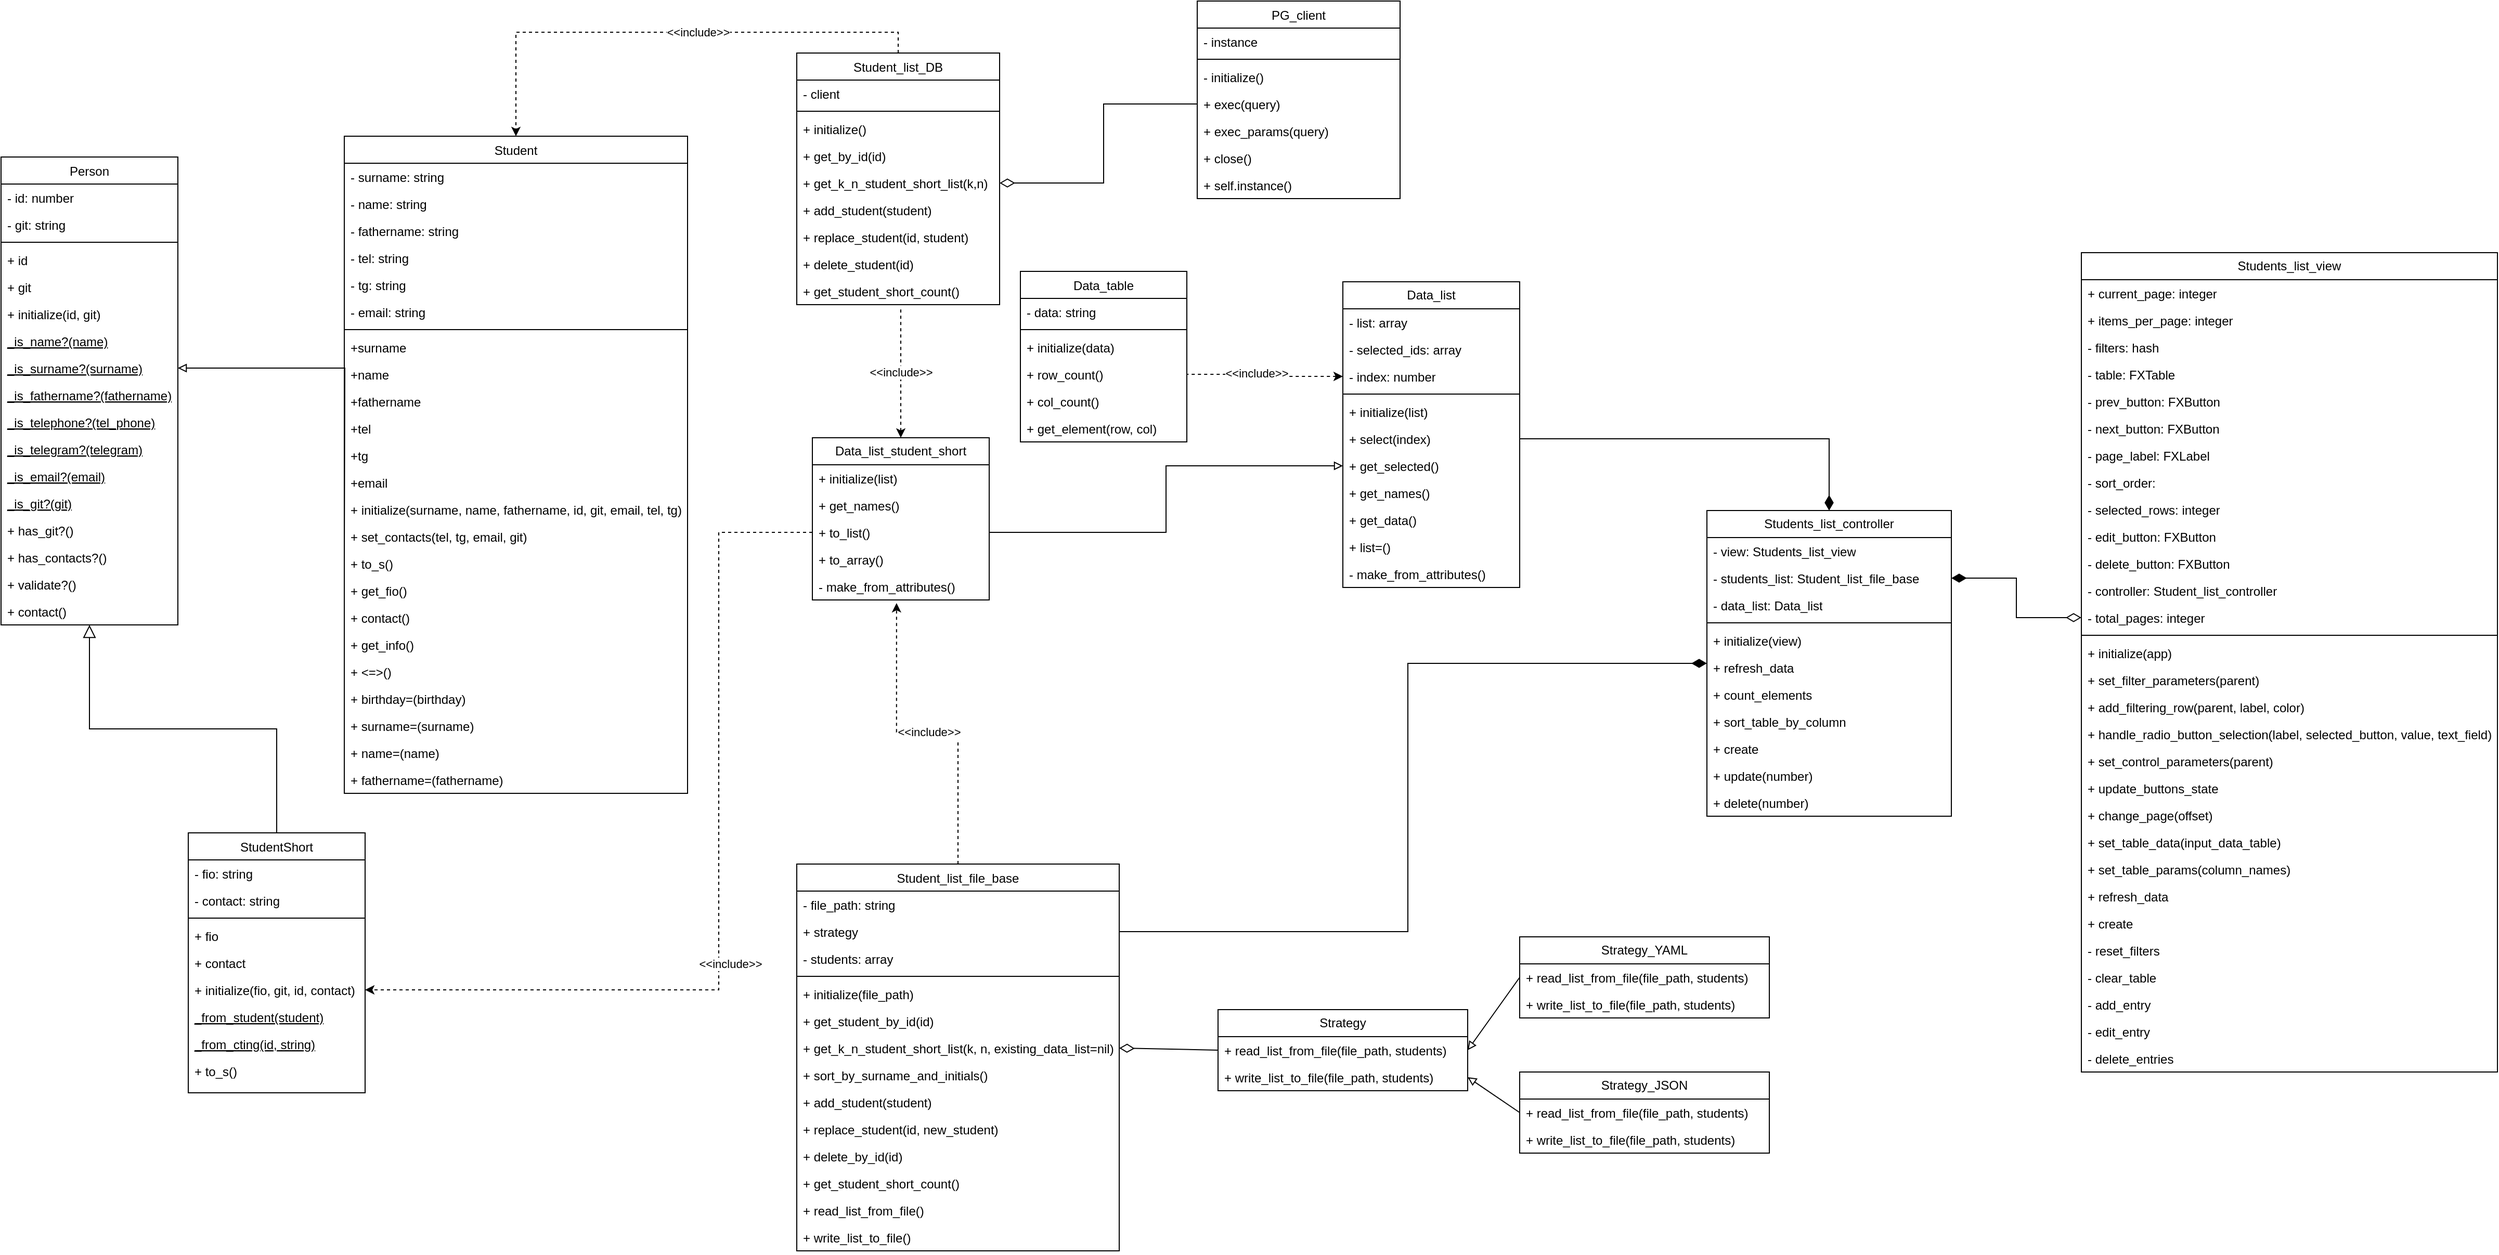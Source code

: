 <mxfile version="26.0.6">
  <diagram id="C5RBs43oDa-KdzZeNtuy" name="Page-1">
    <mxGraphModel dx="3596" dy="3505" grid="1" gridSize="10" guides="1" tooltips="1" connect="1" arrows="1" fold="1" page="1" pageScale="1" pageWidth="827" pageHeight="1169" math="0" shadow="0">
      <root>
        <mxCell id="WIyWlLk6GJQsqaUBKTNV-0" />
        <mxCell id="WIyWlLk6GJQsqaUBKTNV-1" parent="WIyWlLk6GJQsqaUBKTNV-0" />
        <mxCell id="zkfFHV4jXpPFQw0GAbJ--0" value="Person" style="swimlane;fontStyle=0;align=center;verticalAlign=top;childLayout=stackLayout;horizontal=1;startSize=26;horizontalStack=0;resizeParent=1;resizeLast=0;collapsible=1;marginBottom=0;rounded=0;shadow=0;strokeWidth=1;" parent="WIyWlLk6GJQsqaUBKTNV-1" vertex="1">
          <mxGeometry x="40" y="40" width="170" height="450" as="geometry">
            <mxRectangle x="230" y="140" width="160" height="26" as="alternateBounds" />
          </mxGeometry>
        </mxCell>
        <mxCell id="zkfFHV4jXpPFQw0GAbJ--1" value="- id: number&#xa;" style="text;align=left;verticalAlign=top;spacingLeft=4;spacingRight=4;overflow=hidden;rotatable=0;points=[[0,0.5],[1,0.5]];portConstraint=eastwest;" parent="zkfFHV4jXpPFQw0GAbJ--0" vertex="1">
          <mxGeometry y="26" width="170" height="26" as="geometry" />
        </mxCell>
        <mxCell id="zkfFHV4jXpPFQw0GAbJ--2" value="- git: string" style="text;align=left;verticalAlign=top;spacingLeft=4;spacingRight=4;overflow=hidden;rotatable=0;points=[[0,0.5],[1,0.5]];portConstraint=eastwest;rounded=0;shadow=0;html=0;" parent="zkfFHV4jXpPFQw0GAbJ--0" vertex="1">
          <mxGeometry y="52" width="170" height="26" as="geometry" />
        </mxCell>
        <mxCell id="zkfFHV4jXpPFQw0GAbJ--4" value="" style="line;html=1;strokeWidth=1;align=left;verticalAlign=middle;spacingTop=-1;spacingLeft=3;spacingRight=3;rotatable=0;labelPosition=right;points=[];portConstraint=eastwest;" parent="zkfFHV4jXpPFQw0GAbJ--0" vertex="1">
          <mxGeometry y="78" width="170" height="8" as="geometry" />
        </mxCell>
        <mxCell id="_s_rJhfVCF9jCEjjwzsq-29" value="+ id" style="text;align=left;verticalAlign=top;spacingLeft=4;spacingRight=4;overflow=hidden;rotatable=0;points=[[0,0.5],[1,0.5]];portConstraint=eastwest;" parent="zkfFHV4jXpPFQw0GAbJ--0" vertex="1">
          <mxGeometry y="86" width="170" height="26" as="geometry" />
        </mxCell>
        <mxCell id="_s_rJhfVCF9jCEjjwzsq-30" value="+ git" style="text;align=left;verticalAlign=top;spacingLeft=4;spacingRight=4;overflow=hidden;rotatable=0;points=[[0,0.5],[1,0.5]];portConstraint=eastwest;" parent="zkfFHV4jXpPFQw0GAbJ--0" vertex="1">
          <mxGeometry y="112" width="170" height="26" as="geometry" />
        </mxCell>
        <mxCell id="zkfFHV4jXpPFQw0GAbJ--5" value="+ initialize(id, git)" style="text;align=left;verticalAlign=top;spacingLeft=4;spacingRight=4;overflow=hidden;rotatable=0;points=[[0,0.5],[1,0.5]];portConstraint=eastwest;" parent="zkfFHV4jXpPFQw0GAbJ--0" vertex="1">
          <mxGeometry y="138" width="170" height="26" as="geometry" />
        </mxCell>
        <mxCell id="IYRyt0q81DZByU2d242H-0" value="_is_name?(name)" style="text;align=left;verticalAlign=top;spacingLeft=4;spacingRight=4;overflow=hidden;rotatable=0;points=[[0,0.5],[1,0.5]];portConstraint=eastwest;fontStyle=4" parent="zkfFHV4jXpPFQw0GAbJ--0" vertex="1">
          <mxGeometry y="164" width="170" height="26" as="geometry" />
        </mxCell>
        <mxCell id="_s_rJhfVCF9jCEjjwzsq-3" value="_is_surname?(surname)" style="text;align=left;verticalAlign=top;spacingLeft=4;spacingRight=4;overflow=hidden;rotatable=0;points=[[0,0.5],[1,0.5]];portConstraint=eastwest;fontStyle=4" parent="zkfFHV4jXpPFQw0GAbJ--0" vertex="1">
          <mxGeometry y="190" width="170" height="26" as="geometry" />
        </mxCell>
        <mxCell id="IYRyt0q81DZByU2d242H-1" value="_is_fathername?(fathername)" style="text;align=left;verticalAlign=top;spacingLeft=4;spacingRight=4;overflow=hidden;rotatable=0;points=[[0,0.5],[1,0.5]];portConstraint=eastwest;fontStyle=4" parent="zkfFHV4jXpPFQw0GAbJ--0" vertex="1">
          <mxGeometry y="216" width="170" height="26" as="geometry" />
        </mxCell>
        <mxCell id="IYRyt0q81DZByU2d242H-2" value="_is_telephone?(tel_phone)" style="text;align=left;verticalAlign=top;spacingLeft=4;spacingRight=4;overflow=hidden;rotatable=0;points=[[0,0.5],[1,0.5]];portConstraint=eastwest;fontStyle=4" parent="zkfFHV4jXpPFQw0GAbJ--0" vertex="1">
          <mxGeometry y="242" width="170" height="26" as="geometry" />
        </mxCell>
        <mxCell id="IYRyt0q81DZByU2d242H-3" value="_is_telegram?(telegram)" style="text;align=left;verticalAlign=top;spacingLeft=4;spacingRight=4;overflow=hidden;rotatable=0;points=[[0,0.5],[1,0.5]];portConstraint=eastwest;fontStyle=4" parent="zkfFHV4jXpPFQw0GAbJ--0" vertex="1">
          <mxGeometry y="268" width="170" height="26" as="geometry" />
        </mxCell>
        <mxCell id="IYRyt0q81DZByU2d242H-4" value="_is_email?(email)" style="text;align=left;verticalAlign=top;spacingLeft=4;spacingRight=4;overflow=hidden;rotatable=0;points=[[0,0.5],[1,0.5]];portConstraint=eastwest;fontStyle=4" parent="zkfFHV4jXpPFQw0GAbJ--0" vertex="1">
          <mxGeometry y="294" width="170" height="26" as="geometry" />
        </mxCell>
        <mxCell id="IYRyt0q81DZByU2d242H-5" value="_is_git?(git)" style="text;align=left;verticalAlign=top;spacingLeft=4;spacingRight=4;overflow=hidden;rotatable=0;points=[[0,0.5],[1,0.5]];portConstraint=eastwest;fontStyle=4" parent="zkfFHV4jXpPFQw0GAbJ--0" vertex="1">
          <mxGeometry y="320" width="170" height="26" as="geometry" />
        </mxCell>
        <mxCell id="_s_rJhfVCF9jCEjjwzsq-4" value="+ has_git?()" style="text;align=left;verticalAlign=top;spacingLeft=4;spacingRight=4;overflow=hidden;rotatable=0;points=[[0,0.5],[1,0.5]];portConstraint=eastwest;" parent="zkfFHV4jXpPFQw0GAbJ--0" vertex="1">
          <mxGeometry y="346" width="170" height="26" as="geometry" />
        </mxCell>
        <mxCell id="IYRyt0q81DZByU2d242H-6" value="+ has_contacts?()" style="text;align=left;verticalAlign=top;spacingLeft=4;spacingRight=4;overflow=hidden;rotatable=0;points=[[0,0.5],[1,0.5]];portConstraint=eastwest;" parent="zkfFHV4jXpPFQw0GAbJ--0" vertex="1">
          <mxGeometry y="372" width="170" height="26" as="geometry" />
        </mxCell>
        <mxCell id="IYRyt0q81DZByU2d242H-8" value="+ validate?()" style="text;align=left;verticalAlign=top;spacingLeft=4;spacingRight=4;overflow=hidden;rotatable=0;points=[[0,0.5],[1,0.5]];portConstraint=eastwest;" parent="zkfFHV4jXpPFQw0GAbJ--0" vertex="1">
          <mxGeometry y="398" width="170" height="26" as="geometry" />
        </mxCell>
        <mxCell id="_s_rJhfVCF9jCEjjwzsq-5" value="+ contact()" style="text;align=left;verticalAlign=top;spacingLeft=4;spacingRight=4;overflow=hidden;rotatable=0;points=[[0,0.5],[1,0.5]];portConstraint=eastwest;" parent="zkfFHV4jXpPFQw0GAbJ--0" vertex="1">
          <mxGeometry y="424" width="170" height="26" as="geometry" />
        </mxCell>
        <mxCell id="zkfFHV4jXpPFQw0GAbJ--13" value="StudentShort" style="swimlane;fontStyle=0;align=center;verticalAlign=top;childLayout=stackLayout;horizontal=1;startSize=26;horizontalStack=0;resizeParent=1;resizeLast=0;collapsible=1;marginBottom=0;rounded=0;shadow=0;strokeWidth=1;" parent="WIyWlLk6GJQsqaUBKTNV-1" vertex="1">
          <mxGeometry x="220" y="690" width="170" height="250" as="geometry">
            <mxRectangle x="340" y="380" width="170" height="26" as="alternateBounds" />
          </mxGeometry>
        </mxCell>
        <mxCell id="zkfFHV4jXpPFQw0GAbJ--14" value="- fio: string" style="text;align=left;verticalAlign=top;spacingLeft=4;spacingRight=4;overflow=hidden;rotatable=0;points=[[0,0.5],[1,0.5]];portConstraint=eastwest;" parent="zkfFHV4jXpPFQw0GAbJ--13" vertex="1">
          <mxGeometry y="26" width="170" height="26" as="geometry" />
        </mxCell>
        <mxCell id="_s_rJhfVCF9jCEjjwzsq-8" value="- contact: string" style="text;align=left;verticalAlign=top;spacingLeft=4;spacingRight=4;overflow=hidden;rotatable=0;points=[[0,0.5],[1,0.5]];portConstraint=eastwest;" parent="zkfFHV4jXpPFQw0GAbJ--13" vertex="1">
          <mxGeometry y="52" width="170" height="26" as="geometry" />
        </mxCell>
        <mxCell id="zkfFHV4jXpPFQw0GAbJ--15" value="" style="line;html=1;strokeWidth=1;align=left;verticalAlign=middle;spacingTop=-1;spacingLeft=3;spacingRight=3;rotatable=0;labelPosition=right;points=[];portConstraint=eastwest;" parent="zkfFHV4jXpPFQw0GAbJ--13" vertex="1">
          <mxGeometry y="78" width="170" height="8" as="geometry" />
        </mxCell>
        <mxCell id="_s_rJhfVCF9jCEjjwzsq-37" value="+ fio" style="text;align=left;verticalAlign=top;spacingLeft=4;spacingRight=4;overflow=hidden;rotatable=0;points=[[0,0.5],[1,0.5]];portConstraint=eastwest;" parent="zkfFHV4jXpPFQw0GAbJ--13" vertex="1">
          <mxGeometry y="86" width="170" height="26" as="geometry" />
        </mxCell>
        <mxCell id="_s_rJhfVCF9jCEjjwzsq-38" value="+ contact" style="text;align=left;verticalAlign=top;spacingLeft=4;spacingRight=4;overflow=hidden;rotatable=0;points=[[0,0.5],[1,0.5]];portConstraint=eastwest;" parent="zkfFHV4jXpPFQw0GAbJ--13" vertex="1">
          <mxGeometry y="112" width="170" height="26" as="geometry" />
        </mxCell>
        <mxCell id="_s_rJhfVCF9jCEjjwzsq-10" value="+ initialize(fio, git, id, contact)" style="text;align=left;verticalAlign=top;spacingLeft=4;spacingRight=4;overflow=hidden;rotatable=0;points=[[0,0.5],[1,0.5]];portConstraint=eastwest;" parent="zkfFHV4jXpPFQw0GAbJ--13" vertex="1">
          <mxGeometry y="138" width="170" height="26" as="geometry" />
        </mxCell>
        <mxCell id="_s_rJhfVCF9jCEjjwzsq-11" value="_from_student(student)" style="text;align=left;verticalAlign=top;spacingLeft=4;spacingRight=4;overflow=hidden;rotatable=0;points=[[0,0.5],[1,0.5]];portConstraint=eastwest;fontStyle=4" parent="zkfFHV4jXpPFQw0GAbJ--13" vertex="1">
          <mxGeometry y="164" width="170" height="26" as="geometry" />
        </mxCell>
        <mxCell id="_s_rJhfVCF9jCEjjwzsq-12" value="_from_cting(id, string)" style="text;align=left;verticalAlign=top;spacingLeft=4;spacingRight=4;overflow=hidden;rotatable=0;points=[[0,0.5],[1,0.5]];portConstraint=eastwest;fontStyle=4" parent="zkfFHV4jXpPFQw0GAbJ--13" vertex="1">
          <mxGeometry y="190" width="170" height="26" as="geometry" />
        </mxCell>
        <mxCell id="_s_rJhfVCF9jCEjjwzsq-13" value="+ to_s()" style="text;align=left;verticalAlign=top;spacingLeft=4;spacingRight=4;overflow=hidden;rotatable=0;points=[[0,0.5],[1,0.5]];portConstraint=eastwest;" parent="zkfFHV4jXpPFQw0GAbJ--13" vertex="1">
          <mxGeometry y="216" width="170" height="26" as="geometry" />
        </mxCell>
        <mxCell id="zkfFHV4jXpPFQw0GAbJ--16" value="" style="endArrow=block;endSize=10;endFill=0;shadow=0;strokeWidth=1;rounded=0;curved=0;edgeStyle=elbowEdgeStyle;elbow=vertical;" parent="WIyWlLk6GJQsqaUBKTNV-1" source="zkfFHV4jXpPFQw0GAbJ--13" target="zkfFHV4jXpPFQw0GAbJ--0" edge="1">
          <mxGeometry width="160" relative="1" as="geometry">
            <mxPoint x="210" y="373" as="sourcePoint" />
            <mxPoint x="310" y="271" as="targetPoint" />
          </mxGeometry>
        </mxCell>
        <mxCell id="zkfFHV4jXpPFQw0GAbJ--17" value="Student" style="swimlane;fontStyle=0;align=center;verticalAlign=top;childLayout=stackLayout;horizontal=1;startSize=26;horizontalStack=0;resizeParent=1;resizeLast=0;collapsible=1;marginBottom=0;rounded=0;shadow=0;strokeWidth=1;" parent="WIyWlLk6GJQsqaUBKTNV-1" vertex="1">
          <mxGeometry x="370" y="20" width="330" height="632" as="geometry">
            <mxRectangle x="550" y="140" width="160" height="26" as="alternateBounds" />
          </mxGeometry>
        </mxCell>
        <mxCell id="zkfFHV4jXpPFQw0GAbJ--18" value="- surname: string" style="text;align=left;verticalAlign=top;spacingLeft=4;spacingRight=4;overflow=hidden;rotatable=0;points=[[0,0.5],[1,0.5]];portConstraint=eastwest;" parent="zkfFHV4jXpPFQw0GAbJ--17" vertex="1">
          <mxGeometry y="26" width="330" height="26" as="geometry" />
        </mxCell>
        <mxCell id="zkfFHV4jXpPFQw0GAbJ--19" value="- name: string" style="text;align=left;verticalAlign=top;spacingLeft=4;spacingRight=4;overflow=hidden;rotatable=0;points=[[0,0.5],[1,0.5]];portConstraint=eastwest;rounded=0;shadow=0;html=0;" parent="zkfFHV4jXpPFQw0GAbJ--17" vertex="1">
          <mxGeometry y="52" width="330" height="26" as="geometry" />
        </mxCell>
        <mxCell id="zkfFHV4jXpPFQw0GAbJ--20" value="- fathername: string" style="text;align=left;verticalAlign=top;spacingLeft=4;spacingRight=4;overflow=hidden;rotatable=0;points=[[0,0.5],[1,0.5]];portConstraint=eastwest;rounded=0;shadow=0;html=0;" parent="zkfFHV4jXpPFQw0GAbJ--17" vertex="1">
          <mxGeometry y="78" width="330" height="26" as="geometry" />
        </mxCell>
        <mxCell id="zkfFHV4jXpPFQw0GAbJ--21" value="- tel: string" style="text;align=left;verticalAlign=top;spacingLeft=4;spacingRight=4;overflow=hidden;rotatable=0;points=[[0,0.5],[1,0.5]];portConstraint=eastwest;rounded=0;shadow=0;html=0;" parent="zkfFHV4jXpPFQw0GAbJ--17" vertex="1">
          <mxGeometry y="104" width="330" height="26" as="geometry" />
        </mxCell>
        <mxCell id="zkfFHV4jXpPFQw0GAbJ--22" value="- tg: string" style="text;align=left;verticalAlign=top;spacingLeft=4;spacingRight=4;overflow=hidden;rotatable=0;points=[[0,0.5],[1,0.5]];portConstraint=eastwest;rounded=0;shadow=0;html=0;" parent="zkfFHV4jXpPFQw0GAbJ--17" vertex="1">
          <mxGeometry y="130" width="330" height="26" as="geometry" />
        </mxCell>
        <mxCell id="_s_rJhfVCF9jCEjjwzsq-14" value="- email: string" style="text;align=left;verticalAlign=top;spacingLeft=4;spacingRight=4;overflow=hidden;rotatable=0;points=[[0,0.5],[1,0.5]];portConstraint=eastwest;rounded=0;shadow=0;html=0;" parent="zkfFHV4jXpPFQw0GAbJ--17" vertex="1">
          <mxGeometry y="156" width="330" height="26" as="geometry" />
        </mxCell>
        <mxCell id="zkfFHV4jXpPFQw0GAbJ--23" value="" style="line;html=1;strokeWidth=1;align=left;verticalAlign=middle;spacingTop=-1;spacingLeft=3;spacingRight=3;rotatable=0;labelPosition=right;points=[];portConstraint=eastwest;" parent="zkfFHV4jXpPFQw0GAbJ--17" vertex="1">
          <mxGeometry y="182" width="330" height="8" as="geometry" />
        </mxCell>
        <mxCell id="_s_rJhfVCF9jCEjjwzsq-31" value="+surname" style="text;align=left;verticalAlign=top;spacingLeft=4;spacingRight=4;overflow=hidden;rotatable=0;points=[[0,0.5],[1,0.5]];portConstraint=eastwest;" parent="zkfFHV4jXpPFQw0GAbJ--17" vertex="1">
          <mxGeometry y="190" width="330" height="26" as="geometry" />
        </mxCell>
        <mxCell id="_s_rJhfVCF9jCEjjwzsq-32" value="+name" style="text;align=left;verticalAlign=top;spacingLeft=4;spacingRight=4;overflow=hidden;rotatable=0;points=[[0,0.5],[1,0.5]];portConstraint=eastwest;" parent="zkfFHV4jXpPFQw0GAbJ--17" vertex="1">
          <mxGeometry y="216" width="330" height="26" as="geometry" />
        </mxCell>
        <mxCell id="_s_rJhfVCF9jCEjjwzsq-33" value="+fathername" style="text;align=left;verticalAlign=top;spacingLeft=4;spacingRight=4;overflow=hidden;rotatable=0;points=[[0,0.5],[1,0.5]];portConstraint=eastwest;" parent="zkfFHV4jXpPFQw0GAbJ--17" vertex="1">
          <mxGeometry y="242" width="330" height="26" as="geometry" />
        </mxCell>
        <mxCell id="_s_rJhfVCF9jCEjjwzsq-34" value="+tel" style="text;align=left;verticalAlign=top;spacingLeft=4;spacingRight=4;overflow=hidden;rotatable=0;points=[[0,0.5],[1,0.5]];portConstraint=eastwest;" parent="zkfFHV4jXpPFQw0GAbJ--17" vertex="1">
          <mxGeometry y="268" width="330" height="26" as="geometry" />
        </mxCell>
        <mxCell id="_s_rJhfVCF9jCEjjwzsq-35" value="+tg" style="text;align=left;verticalAlign=top;spacingLeft=4;spacingRight=4;overflow=hidden;rotatable=0;points=[[0,0.5],[1,0.5]];portConstraint=eastwest;" parent="zkfFHV4jXpPFQw0GAbJ--17" vertex="1">
          <mxGeometry y="294" width="330" height="26" as="geometry" />
        </mxCell>
        <mxCell id="_s_rJhfVCF9jCEjjwzsq-36" value="+email" style="text;align=left;verticalAlign=top;spacingLeft=4;spacingRight=4;overflow=hidden;rotatable=0;points=[[0,0.5],[1,0.5]];portConstraint=eastwest;" parent="zkfFHV4jXpPFQw0GAbJ--17" vertex="1">
          <mxGeometry y="320" width="330" height="26" as="geometry" />
        </mxCell>
        <mxCell id="_s_rJhfVCF9jCEjjwzsq-39" value="+ initialize(surname, name, fathername, id, git, email, tel, tg)" style="text;align=left;verticalAlign=top;spacingLeft=4;spacingRight=4;overflow=hidden;rotatable=0;points=[[0,0.5],[1,0.5]];portConstraint=eastwest;" parent="zkfFHV4jXpPFQw0GAbJ--17" vertex="1">
          <mxGeometry y="346" width="330" height="26" as="geometry" />
        </mxCell>
        <mxCell id="_s_rJhfVCF9jCEjjwzsq-19" value="+ set_contacts(tel, tg, email, git)" style="text;align=left;verticalAlign=top;spacingLeft=4;spacingRight=4;overflow=hidden;rotatable=0;points=[[0,0.5],[1,0.5]];portConstraint=eastwest;" parent="zkfFHV4jXpPFQw0GAbJ--17" vertex="1">
          <mxGeometry y="372" width="330" height="26" as="geometry" />
        </mxCell>
        <mxCell id="_s_rJhfVCF9jCEjjwzsq-20" value="+ to_s()" style="text;align=left;verticalAlign=top;spacingLeft=4;spacingRight=4;overflow=hidden;rotatable=0;points=[[0,0.5],[1,0.5]];portConstraint=eastwest;" parent="zkfFHV4jXpPFQw0GAbJ--17" vertex="1">
          <mxGeometry y="398" width="330" height="26" as="geometry" />
        </mxCell>
        <mxCell id="_s_rJhfVCF9jCEjjwzsq-21" value="+ get_fio()" style="text;align=left;verticalAlign=top;spacingLeft=4;spacingRight=4;overflow=hidden;rotatable=0;points=[[0,0.5],[1,0.5]];portConstraint=eastwest;" parent="zkfFHV4jXpPFQw0GAbJ--17" vertex="1">
          <mxGeometry y="424" width="330" height="26" as="geometry" />
        </mxCell>
        <mxCell id="_s_rJhfVCF9jCEjjwzsq-22" value="+ contact()" style="text;align=left;verticalAlign=top;spacingLeft=4;spacingRight=4;overflow=hidden;rotatable=0;points=[[0,0.5],[1,0.5]];portConstraint=eastwest;" parent="zkfFHV4jXpPFQw0GAbJ--17" vertex="1">
          <mxGeometry y="450" width="330" height="26" as="geometry" />
        </mxCell>
        <mxCell id="_s_rJhfVCF9jCEjjwzsq-23" value="+ get_info()" style="text;align=left;verticalAlign=top;spacingLeft=4;spacingRight=4;overflow=hidden;rotatable=0;points=[[0,0.5],[1,0.5]];portConstraint=eastwest;" parent="zkfFHV4jXpPFQw0GAbJ--17" vertex="1">
          <mxGeometry y="476" width="330" height="26" as="geometry" />
        </mxCell>
        <mxCell id="IYRyt0q81DZByU2d242H-9" value="+ &lt;=&gt;()" style="text;align=left;verticalAlign=top;spacingLeft=4;spacingRight=4;overflow=hidden;rotatable=0;points=[[0,0.5],[1,0.5]];portConstraint=eastwest;" parent="zkfFHV4jXpPFQw0GAbJ--17" vertex="1">
          <mxGeometry y="502" width="330" height="26" as="geometry" />
        </mxCell>
        <mxCell id="IYRyt0q81DZByU2d242H-10" value="+ birthday=(birthday)" style="text;align=left;verticalAlign=top;spacingLeft=4;spacingRight=4;overflow=hidden;rotatable=0;points=[[0,0.5],[1,0.5]];portConstraint=eastwest;" parent="zkfFHV4jXpPFQw0GAbJ--17" vertex="1">
          <mxGeometry y="528" width="330" height="26" as="geometry" />
        </mxCell>
        <mxCell id="_s_rJhfVCF9jCEjjwzsq-25" value="+ surname=(surname)" style="text;align=left;verticalAlign=top;spacingLeft=4;spacingRight=4;overflow=hidden;rotatable=0;points=[[0,0.5],[1,0.5]];portConstraint=eastwest;" parent="zkfFHV4jXpPFQw0GAbJ--17" vertex="1">
          <mxGeometry y="554" width="330" height="26" as="geometry" />
        </mxCell>
        <mxCell id="_s_rJhfVCF9jCEjjwzsq-26" value="+ name=(name)" style="text;align=left;verticalAlign=top;spacingLeft=4;spacingRight=4;overflow=hidden;rotatable=0;points=[[0,0.5],[1,0.5]];portConstraint=eastwest;" parent="zkfFHV4jXpPFQw0GAbJ--17" vertex="1">
          <mxGeometry y="580" width="330" height="26" as="geometry" />
        </mxCell>
        <mxCell id="_s_rJhfVCF9jCEjjwzsq-27" value="+ fathername=(fathername)" style="text;align=left;verticalAlign=top;spacingLeft=4;spacingRight=4;overflow=hidden;rotatable=0;points=[[0,0.5],[1,0.5]];portConstraint=eastwest;" parent="zkfFHV4jXpPFQw0GAbJ--17" vertex="1">
          <mxGeometry y="606" width="330" height="26" as="geometry" />
        </mxCell>
        <mxCell id="_s_rJhfVCF9jCEjjwzsq-28" style="edgeStyle=orthogonalEdgeStyle;rounded=0;orthogonalLoop=1;jettySize=auto;html=1;endArrow=block;endFill=0;" parent="WIyWlLk6GJQsqaUBKTNV-1" target="_s_rJhfVCF9jCEjjwzsq-3" edge="1">
          <mxGeometry relative="1" as="geometry">
            <mxPoint x="370" y="431" as="sourcePoint" />
          </mxGeometry>
        </mxCell>
        <mxCell id="IYRyt0q81DZByU2d242H-11" value="Data_list_student_short" style="swimlane;fontStyle=0;childLayout=stackLayout;horizontal=1;startSize=26;fillColor=none;horizontalStack=0;resizeParent=1;resizeParentMax=0;resizeLast=0;collapsible=1;marginBottom=0;whiteSpace=wrap;html=1;" parent="WIyWlLk6GJQsqaUBKTNV-1" vertex="1">
          <mxGeometry x="820" y="310" width="170" height="156" as="geometry" />
        </mxCell>
        <mxCell id="IYRyt0q81DZByU2d242H-12" value="+ initialize(list)" style="text;strokeColor=none;fillColor=none;align=left;verticalAlign=top;spacingLeft=4;spacingRight=4;overflow=hidden;rotatable=0;points=[[0,0.5],[1,0.5]];portConstraint=eastwest;whiteSpace=wrap;html=1;" parent="IYRyt0q81DZByU2d242H-11" vertex="1">
          <mxGeometry y="26" width="170" height="26" as="geometry" />
        </mxCell>
        <mxCell id="IYRyt0q81DZByU2d242H-13" value="+ get_names()" style="text;strokeColor=none;fillColor=none;align=left;verticalAlign=top;spacingLeft=4;spacingRight=4;overflow=hidden;rotatable=0;points=[[0,0.5],[1,0.5]];portConstraint=eastwest;whiteSpace=wrap;html=1;" parent="IYRyt0q81DZByU2d242H-11" vertex="1">
          <mxGeometry y="52" width="170" height="26" as="geometry" />
        </mxCell>
        <mxCell id="IYRyt0q81DZByU2d242H-15" value="+ to_list()" style="text;strokeColor=none;fillColor=none;align=left;verticalAlign=top;spacingLeft=4;spacingRight=4;overflow=hidden;rotatable=0;points=[[0,0.5],[1,0.5]];portConstraint=eastwest;whiteSpace=wrap;html=1;" parent="IYRyt0q81DZByU2d242H-11" vertex="1">
          <mxGeometry y="78" width="170" height="26" as="geometry" />
        </mxCell>
        <mxCell id="IYRyt0q81DZByU2d242H-14" value="+ to_array()" style="text;strokeColor=none;fillColor=none;align=left;verticalAlign=top;spacingLeft=4;spacingRight=4;overflow=hidden;rotatable=0;points=[[0,0.5],[1,0.5]];portConstraint=eastwest;whiteSpace=wrap;html=1;" parent="IYRyt0q81DZByU2d242H-11" vertex="1">
          <mxGeometry y="104" width="170" height="26" as="geometry" />
        </mxCell>
        <mxCell id="IYRyt0q81DZByU2d242H-16" value="- make_from_attributes()" style="text;strokeColor=none;fillColor=none;align=left;verticalAlign=top;spacingLeft=4;spacingRight=4;overflow=hidden;rotatable=0;points=[[0,0.5],[1,0.5]];portConstraint=eastwest;whiteSpace=wrap;html=1;" parent="IYRyt0q81DZByU2d242H-11" vertex="1">
          <mxGeometry y="130" width="170" height="26" as="geometry" />
        </mxCell>
        <mxCell id="IYRyt0q81DZByU2d242H-17" style="rounded=0;orthogonalLoop=1;jettySize=auto;html=1;exitX=0;exitY=0.5;exitDx=0;exitDy=0;dashed=1;endArrow=classic;endFill=1;entryX=1;entryY=0.5;entryDx=0;entryDy=0;edgeStyle=orthogonalEdgeStyle;" parent="WIyWlLk6GJQsqaUBKTNV-1" source="IYRyt0q81DZByU2d242H-15" target="_s_rJhfVCF9jCEjjwzsq-10" edge="1">
          <mxGeometry relative="1" as="geometry">
            <mxPoint x="840" y="401" as="sourcePoint" />
            <mxPoint x="700" y="401" as="targetPoint" />
            <Array as="points">
              <mxPoint x="730" y="401" />
              <mxPoint x="730" y="841" />
            </Array>
          </mxGeometry>
        </mxCell>
        <mxCell id="IYRyt0q81DZByU2d242H-18" value="&amp;lt;&amp;lt;include&amp;gt;&amp;gt;" style="edgeLabel;html=1;align=center;verticalAlign=middle;resizable=0;points=[];" parent="IYRyt0q81DZByU2d242H-17" vertex="1" connectable="0">
          <mxGeometry x="0.159" y="-3" relative="1" as="geometry">
            <mxPoint x="14" y="1" as="offset" />
          </mxGeometry>
        </mxCell>
        <mxCell id="IYRyt0q81DZByU2d242H-19" value="Data_list" style="swimlane;fontStyle=0;childLayout=stackLayout;horizontal=1;startSize=26;fillColor=none;horizontalStack=0;resizeParent=1;resizeParentMax=0;resizeLast=0;collapsible=1;marginBottom=0;whiteSpace=wrap;html=1;" parent="WIyWlLk6GJQsqaUBKTNV-1" vertex="1">
          <mxGeometry x="1330" y="160" width="170" height="294" as="geometry" />
        </mxCell>
        <mxCell id="IYRyt0q81DZByU2d242H-26" value="- list: array&lt;span style=&quot;color: rgba(0, 0, 0, 0); font-family: monospace; font-size: 0px; text-wrap-mode: nowrap;&quot;&gt;%3CmxGraphModel%3E%3Croot%3E%3CmxCell%20id%3D%220%22%2F%3E%3CmxCell%20id%3D%221%22%20parent%3D%220%22%2F%3E%3CmxCell%20id%3D%222%22%20value%3D%22%2B%20initialize(list)%22%20style%3D%22text%3BstrokeColor%3Dnone%3BfillColor%3Dnone%3Balign%3Dleft%3BverticalAlign%3Dtop%3BspacingLeft%3D4%3BspacingRight%3D4%3Boverflow%3Dhidden%3Brotatable%3D0%3Bpoints%3D%5B%5B0%2C0.5%5D%2C%5B1%2C0.5%5D%5D%3BportConstraint%3Deastwest%3BwhiteSpace%3Dwrap%3Bhtml%3D1%3B%22%20vertex%3D%221%22%20parent%3D%221%22%3E%3CmxGeometry%20x%3D%221180%22%20y%3D%22336%22%20width%3D%22170%22%20height%3D%2226%22%20as%3D%22geometry%22%2F%3E%3C%2FmxCell%3E%3C%2Froot%3E%3C%2FmxGraphModel%3E&lt;/span&gt;" style="text;strokeColor=none;fillColor=none;align=left;verticalAlign=top;spacingLeft=4;spacingRight=4;overflow=hidden;rotatable=0;points=[[0,0.5],[1,0.5]];portConstraint=eastwest;whiteSpace=wrap;html=1;" parent="IYRyt0q81DZByU2d242H-19" vertex="1">
          <mxGeometry y="26" width="170" height="26" as="geometry" />
        </mxCell>
        <mxCell id="IYRyt0q81DZByU2d242H-27" value="- selected_ids: array&lt;span style=&quot;color: rgba(0, 0, 0, 0); font-family: monospace; font-size: 0px; text-wrap-mode: nowrap;&quot;&gt;%3CmxGraphModel%3E%3Croot%3E%3CmxCell%20id%3D%220%22%2F%3E%3CmxCell%20id%3D%221%22%20parent%3D%220%22%2F%3E%3CmxCell%20id%3D%222%22%20value%3D%22%2B%20initialize(list)%22%20style%3D%22text%3BstrokeColor%3Dnone%3BfillColor%3Dnone%3Balign%3Dleft%3BverticalAlign%3Dtop%3BspacingLeft%3D4%3BspacingRight%3D4%3Boverflow%3Dhidden%3Brotatable%3D0%3Bpoints%3D%5B%5B0%2C0.5%5D%2C%5B1%2C0.5%5D%5D%3BportConstraint%3Deastwest%3BwhiteSpace%3Dwrap%3Bhtml%3D1%3B%22%20vertex%3D%221%22%20parent%3D%221%22%3E%3CmxGeometry%20x%3D%221180%22%20y%3D%22336%22%20width%3D%22170%22%20height%3D%2226%22%20as%3D%22geometry%22%2F%3E%3C%2FmxCell%3E%3C%2Froot%3E%3C%2FmxGraphModel%3E&lt;/span&gt;" style="text;strokeColor=none;fillColor=none;align=left;verticalAlign=top;spacingLeft=4;spacingRight=4;overflow=hidden;rotatable=0;points=[[0,0.5],[1,0.5]];portConstraint=eastwest;whiteSpace=wrap;html=1;" parent="IYRyt0q81DZByU2d242H-19" vertex="1">
          <mxGeometry y="52" width="170" height="26" as="geometry" />
        </mxCell>
        <mxCell id="IYRyt0q81DZByU2d242H-28" value="- index: number&lt;span style=&quot;color: rgba(0, 0, 0, 0); font-family: monospace; font-size: 0px; text-wrap-mode: nowrap;&quot;&gt;%3CmxGraphModel%3E%3Croot%3E%3CmxCell%20id%3D%220%22%2F%3E%3CmxCell%20id%3D%221%22%20parent%3D%220%22%2F%3E%3CmxCell%20id%3D%222%22%20value%3D%22%2B%20initialize(list)%22%20style%3D%22text%3BstrokeColor%3Dnone%3BfillColor%3Dnone%3Balign%3Dleft%3BverticalAlign%3Dtop%3BspacingLeft%3D4%3BspacingRight%3D4%3Boverflow%3Dhidden%3Brotatable%3D0%3Bpoints%3D%5B%5B0%2C0.5%5D%2C%5B1%2C0.5%5D%5D%3BportConstraint%3Deastwest%3BwhiteSpace%3Dwrap%3Bhtml%3D1%3B%22%20vertex%3D%221%22%20parent%3D%221%22%3E%3CmxGeometry%20x%3D%221180%22%20y%3D%22336%22%20width%3D%22170%22%20height%3D%2226%22%20as%3D%22geometry%22%2F%3E%3C%2FmxCell%3E%3C%2Froot%3E%3C%2FmxGraphModel%&lt;/span&gt;" style="text;strokeColor=none;fillColor=none;align=left;verticalAlign=top;spacingLeft=4;spacingRight=4;overflow=hidden;rotatable=0;points=[[0,0.5],[1,0.5]];portConstraint=eastwest;whiteSpace=wrap;html=1;" parent="IYRyt0q81DZByU2d242H-19" vertex="1">
          <mxGeometry y="78" width="170" height="26" as="geometry" />
        </mxCell>
        <mxCell id="IYRyt0q81DZByU2d242H-31" value="" style="line;strokeWidth=1;fillColor=none;align=left;verticalAlign=middle;spacingTop=-1;spacingLeft=3;spacingRight=3;rotatable=0;labelPosition=right;points=[];portConstraint=eastwest;strokeColor=inherit;" parent="IYRyt0q81DZByU2d242H-19" vertex="1">
          <mxGeometry y="104" width="170" height="8" as="geometry" />
        </mxCell>
        <mxCell id="IYRyt0q81DZByU2d242H-20" value="+ initialize(list)" style="text;strokeColor=none;fillColor=none;align=left;verticalAlign=top;spacingLeft=4;spacingRight=4;overflow=hidden;rotatable=0;points=[[0,0.5],[1,0.5]];portConstraint=eastwest;whiteSpace=wrap;html=1;" parent="IYRyt0q81DZByU2d242H-19" vertex="1">
          <mxGeometry y="112" width="170" height="26" as="geometry" />
        </mxCell>
        <mxCell id="IYRyt0q81DZByU2d242H-21" value="+ select(index)" style="text;strokeColor=none;fillColor=none;align=left;verticalAlign=top;spacingLeft=4;spacingRight=4;overflow=hidden;rotatable=0;points=[[0,0.5],[1,0.5]];portConstraint=eastwest;whiteSpace=wrap;html=1;" parent="IYRyt0q81DZByU2d242H-19" vertex="1">
          <mxGeometry y="138" width="170" height="26" as="geometry" />
        </mxCell>
        <mxCell id="IYRyt0q81DZByU2d242H-22" value="+ get_selected()" style="text;strokeColor=none;fillColor=none;align=left;verticalAlign=top;spacingLeft=4;spacingRight=4;overflow=hidden;rotatable=0;points=[[0,0.5],[1,0.5]];portConstraint=eastwest;whiteSpace=wrap;html=1;" parent="IYRyt0q81DZByU2d242H-19" vertex="1">
          <mxGeometry y="164" width="170" height="26" as="geometry" />
        </mxCell>
        <mxCell id="IYRyt0q81DZByU2d242H-23" value="+ get_names()" style="text;strokeColor=none;fillColor=none;align=left;verticalAlign=top;spacingLeft=4;spacingRight=4;overflow=hidden;rotatable=0;points=[[0,0.5],[1,0.5]];portConstraint=eastwest;whiteSpace=wrap;html=1;" parent="IYRyt0q81DZByU2d242H-19" vertex="1">
          <mxGeometry y="190" width="170" height="26" as="geometry" />
        </mxCell>
        <mxCell id="IYRyt0q81DZByU2d242H-29" value="+ get_data()" style="text;strokeColor=none;fillColor=none;align=left;verticalAlign=top;spacingLeft=4;spacingRight=4;overflow=hidden;rotatable=0;points=[[0,0.5],[1,0.5]];portConstraint=eastwest;whiteSpace=wrap;html=1;" parent="IYRyt0q81DZByU2d242H-19" vertex="1">
          <mxGeometry y="216" width="170" height="26" as="geometry" />
        </mxCell>
        <mxCell id="IYRyt0q81DZByU2d242H-30" value="+ list=()" style="text;strokeColor=none;fillColor=none;align=left;verticalAlign=top;spacingLeft=4;spacingRight=4;overflow=hidden;rotatable=0;points=[[0,0.5],[1,0.5]];portConstraint=eastwest;whiteSpace=wrap;html=1;" parent="IYRyt0q81DZByU2d242H-19" vertex="1">
          <mxGeometry y="242" width="170" height="26" as="geometry" />
        </mxCell>
        <mxCell id="IYRyt0q81DZByU2d242H-24" value="- make_from_attributes()" style="text;strokeColor=none;fillColor=none;align=left;verticalAlign=top;spacingLeft=4;spacingRight=4;overflow=hidden;rotatable=0;points=[[0,0.5],[1,0.5]];portConstraint=eastwest;whiteSpace=wrap;html=1;" parent="IYRyt0q81DZByU2d242H-19" vertex="1">
          <mxGeometry y="268" width="170" height="26" as="geometry" />
        </mxCell>
        <mxCell id="IYRyt0q81DZByU2d242H-25" style="rounded=0;orthogonalLoop=1;jettySize=auto;html=1;exitX=1;exitY=0.5;exitDx=0;exitDy=0;entryX=0;entryY=0.5;entryDx=0;entryDy=0;endArrow=block;endFill=0;edgeStyle=orthogonalEdgeStyle;" parent="WIyWlLk6GJQsqaUBKTNV-1" source="IYRyt0q81DZByU2d242H-15" target="IYRyt0q81DZByU2d242H-22" edge="1">
          <mxGeometry relative="1" as="geometry" />
        </mxCell>
        <mxCell id="IYRyt0q81DZByU2d242H-32" value="&lt;span style=&quot;font-weight: normal;&quot;&gt;Data_table&lt;/span&gt;" style="swimlane;fontStyle=1;align=center;verticalAlign=top;childLayout=stackLayout;horizontal=1;startSize=26;horizontalStack=0;resizeParent=1;resizeParentMax=0;resizeLast=0;collapsible=1;marginBottom=0;whiteSpace=wrap;html=1;" parent="WIyWlLk6GJQsqaUBKTNV-1" vertex="1">
          <mxGeometry x="1020" y="150" width="160" height="164" as="geometry" />
        </mxCell>
        <mxCell id="IYRyt0q81DZByU2d242H-33" value="- data: string" style="text;strokeColor=none;fillColor=none;align=left;verticalAlign=top;spacingLeft=4;spacingRight=4;overflow=hidden;rotatable=0;points=[[0,0.5],[1,0.5]];portConstraint=eastwest;whiteSpace=wrap;html=1;" parent="IYRyt0q81DZByU2d242H-32" vertex="1">
          <mxGeometry y="26" width="160" height="26" as="geometry" />
        </mxCell>
        <mxCell id="IYRyt0q81DZByU2d242H-34" value="" style="line;strokeWidth=1;fillColor=none;align=left;verticalAlign=middle;spacingTop=-1;spacingLeft=3;spacingRight=3;rotatable=0;labelPosition=right;points=[];portConstraint=eastwest;strokeColor=inherit;" parent="IYRyt0q81DZByU2d242H-32" vertex="1">
          <mxGeometry y="52" width="160" height="8" as="geometry" />
        </mxCell>
        <mxCell id="IYRyt0q81DZByU2d242H-35" value="+ initialize(data)" style="text;strokeColor=none;fillColor=none;align=left;verticalAlign=top;spacingLeft=4;spacingRight=4;overflow=hidden;rotatable=0;points=[[0,0.5],[1,0.5]];portConstraint=eastwest;whiteSpace=wrap;html=1;" parent="IYRyt0q81DZByU2d242H-32" vertex="1">
          <mxGeometry y="60" width="160" height="26" as="geometry" />
        </mxCell>
        <mxCell id="IYRyt0q81DZByU2d242H-36" value="+ row_count()" style="text;strokeColor=none;fillColor=none;align=left;verticalAlign=top;spacingLeft=4;spacingRight=4;overflow=hidden;rotatable=0;points=[[0,0.5],[1,0.5]];portConstraint=eastwest;whiteSpace=wrap;html=1;" parent="IYRyt0q81DZByU2d242H-32" vertex="1">
          <mxGeometry y="86" width="160" height="26" as="geometry" />
        </mxCell>
        <mxCell id="IYRyt0q81DZByU2d242H-37" value="+ col_count()" style="text;strokeColor=none;fillColor=none;align=left;verticalAlign=top;spacingLeft=4;spacingRight=4;overflow=hidden;rotatable=0;points=[[0,0.5],[1,0.5]];portConstraint=eastwest;whiteSpace=wrap;html=1;" parent="IYRyt0q81DZByU2d242H-32" vertex="1">
          <mxGeometry y="112" width="160" height="26" as="geometry" />
        </mxCell>
        <mxCell id="IYRyt0q81DZByU2d242H-38" value="+ get_element(row, col)" style="text;strokeColor=none;fillColor=none;align=left;verticalAlign=top;spacingLeft=4;spacingRight=4;overflow=hidden;rotatable=0;points=[[0,0.5],[1,0.5]];portConstraint=eastwest;whiteSpace=wrap;html=1;" parent="IYRyt0q81DZByU2d242H-32" vertex="1">
          <mxGeometry y="138" width="160" height="26" as="geometry" />
        </mxCell>
        <mxCell id="IYRyt0q81DZByU2d242H-39" style="rounded=0;orthogonalLoop=1;jettySize=auto;html=1;exitX=0;exitY=0.5;exitDx=0;exitDy=0;entryX=1;entryY=0.5;entryDx=0;entryDy=0;endArrow=none;endFill=0;startArrow=classic;startFill=1;dashed=1;edgeStyle=orthogonalEdgeStyle;" parent="WIyWlLk6GJQsqaUBKTNV-1" source="IYRyt0q81DZByU2d242H-28" target="IYRyt0q81DZByU2d242H-36" edge="1">
          <mxGeometry relative="1" as="geometry" />
        </mxCell>
        <mxCell id="IYRyt0q81DZByU2d242H-40" value="&amp;lt;&amp;lt;include&amp;gt;&amp;gt;" style="edgeLabel;html=1;align=center;verticalAlign=middle;resizable=0;points=[];" parent="IYRyt0q81DZByU2d242H-39" vertex="1" connectable="0">
          <mxGeometry x="0.107" y="-1" relative="1" as="geometry">
            <mxPoint x="-1" as="offset" />
          </mxGeometry>
        </mxCell>
        <mxCell id="-BVPfmjT5Dgc2LrFHJGp-22" value="&amp;lt;&amp;lt;include&amp;gt;&amp;gt;" style="rounded=0;orthogonalLoop=1;jettySize=auto;html=1;exitX=0.5;exitY=0;exitDx=0;exitDy=0;entryX=0.476;entryY=1.115;entryDx=0;entryDy=0;entryPerimeter=0;dashed=1;edgeStyle=orthogonalEdgeStyle;" parent="WIyWlLk6GJQsqaUBKTNV-1" source="-BVPfmjT5Dgc2LrFHJGp-7" target="IYRyt0q81DZByU2d242H-16" edge="1">
          <mxGeometry relative="1" as="geometry">
            <mxPoint x="960" y="490" as="targetPoint" />
            <Array as="points">
              <mxPoint x="960" y="593" />
              <mxPoint x="901" y="593" />
            </Array>
          </mxGeometry>
        </mxCell>
        <mxCell id="-BVPfmjT5Dgc2LrFHJGp-7" value="&lt;div style=&quot;font-weight: normal; font-size: 12px; line-height: 18px; white-space: pre;&quot;&gt;&lt;div style=&quot;&quot;&gt;&lt;font face=&quot;Helvetica&quot; style=&quot;color: rgb(0, 0, 0);&quot;&gt;Student_list_file_base&lt;/font&gt;&lt;/div&gt;&lt;/div&gt;" style="swimlane;fontStyle=0;childLayout=stackLayout;horizontal=1;startSize=26;fillColor=none;horizontalStack=0;resizeParent=1;resizeParentMax=0;resizeLast=0;collapsible=1;marginBottom=0;whiteSpace=wrap;html=1;" parent="WIyWlLk6GJQsqaUBKTNV-1" vertex="1">
          <mxGeometry x="805" y="720" width="310" height="372" as="geometry" />
        </mxCell>
        <mxCell id="-BVPfmjT5Dgc2LrFHJGp-8" value="- file_path: string" style="text;strokeColor=none;fillColor=none;align=left;verticalAlign=top;spacingLeft=4;spacingRight=4;overflow=hidden;rotatable=0;points=[[0,0.5],[1,0.5]];portConstraint=eastwest;whiteSpace=wrap;html=1;" parent="-BVPfmjT5Dgc2LrFHJGp-7" vertex="1">
          <mxGeometry y="26" width="310" height="26" as="geometry" />
        </mxCell>
        <mxCell id="-BVPfmjT5Dgc2LrFHJGp-34" value="+ strategy" style="text;strokeColor=none;fillColor=none;align=left;verticalAlign=top;spacingLeft=4;spacingRight=4;overflow=hidden;rotatable=0;points=[[0,0.5],[1,0.5]];portConstraint=eastwest;whiteSpace=wrap;html=1;" parent="-BVPfmjT5Dgc2LrFHJGp-7" vertex="1">
          <mxGeometry y="52" width="310" height="26" as="geometry" />
        </mxCell>
        <mxCell id="-BVPfmjT5Dgc2LrFHJGp-9" value="- students: array" style="text;strokeColor=none;fillColor=none;align=left;verticalAlign=top;spacingLeft=4;spacingRight=4;overflow=hidden;rotatable=0;points=[[0,0.5],[1,0.5]];portConstraint=eastwest;whiteSpace=wrap;html=1;" parent="-BVPfmjT5Dgc2LrFHJGp-7" vertex="1">
          <mxGeometry y="78" width="310" height="26" as="geometry" />
        </mxCell>
        <mxCell id="-BVPfmjT5Dgc2LrFHJGp-11" value="" style="line;strokeWidth=1;fillColor=none;align=left;verticalAlign=middle;spacingTop=-1;spacingLeft=3;spacingRight=3;rotatable=0;labelPosition=right;points=[];portConstraint=eastwest;strokeColor=inherit;" parent="-BVPfmjT5Dgc2LrFHJGp-7" vertex="1">
          <mxGeometry y="104" width="310" height="8" as="geometry" />
        </mxCell>
        <mxCell id="-BVPfmjT5Dgc2LrFHJGp-12" value="+ initialize(file_path)" style="text;strokeColor=none;fillColor=none;align=left;verticalAlign=top;spacingLeft=4;spacingRight=4;overflow=hidden;rotatable=0;points=[[0,0.5],[1,0.5]];portConstraint=eastwest;whiteSpace=wrap;html=1;" parent="-BVPfmjT5Dgc2LrFHJGp-7" vertex="1">
          <mxGeometry y="112" width="310" height="26" as="geometry" />
        </mxCell>
        <mxCell id="-BVPfmjT5Dgc2LrFHJGp-13" value="+&amp;nbsp;&lt;font face=&quot;Helvetica&quot; style=&quot;color: rgb(0, 0, 0);&quot;&gt;&lt;span style=&quot;white-space: pre;&quot;&gt;get_student_by_id&lt;/span&gt;&lt;span style=&quot;white-space: pre;&quot;&gt;(&lt;/span&gt;&lt;span style=&quot;white-space: pre;&quot;&gt;id&lt;/span&gt;&lt;span style=&quot;white-space: pre;&quot;&gt;)&lt;/span&gt;&lt;/font&gt;" style="text;strokeColor=none;fillColor=none;align=left;verticalAlign=top;spacingLeft=4;spacingRight=4;overflow=hidden;rotatable=0;points=[[0,0.5],[1,0.5]];portConstraint=eastwest;whiteSpace=wrap;html=1;" parent="-BVPfmjT5Dgc2LrFHJGp-7" vertex="1">
          <mxGeometry y="138" width="310" height="26" as="geometry" />
        </mxCell>
        <mxCell id="-BVPfmjT5Dgc2LrFHJGp-14" value="+ get_k_n_student_short_list(k, n, existing_data_list=nil)" style="text;strokeColor=none;fillColor=none;align=left;verticalAlign=top;spacingLeft=4;spacingRight=4;overflow=hidden;rotatable=0;points=[[0,0.5],[1,0.5]];portConstraint=eastwest;whiteSpace=wrap;html=1;" parent="-BVPfmjT5Dgc2LrFHJGp-7" vertex="1">
          <mxGeometry y="164" width="310" height="26" as="geometry" />
        </mxCell>
        <mxCell id="-BVPfmjT5Dgc2LrFHJGp-15" value="+ sort_by_surname_and_initials()" style="text;strokeColor=none;fillColor=none;align=left;verticalAlign=top;spacingLeft=4;spacingRight=4;overflow=hidden;rotatable=0;points=[[0,0.5],[1,0.5]];portConstraint=eastwest;whiteSpace=wrap;html=1;" parent="-BVPfmjT5Dgc2LrFHJGp-7" vertex="1">
          <mxGeometry y="190" width="310" height="26" as="geometry" />
        </mxCell>
        <mxCell id="-BVPfmjT5Dgc2LrFHJGp-16" value="+ add_student(student)" style="text;strokeColor=none;fillColor=none;align=left;verticalAlign=top;spacingLeft=4;spacingRight=4;overflow=hidden;rotatable=0;points=[[0,0.5],[1,0.5]];portConstraint=eastwest;whiteSpace=wrap;html=1;" parent="-BVPfmjT5Dgc2LrFHJGp-7" vertex="1">
          <mxGeometry y="216" width="310" height="26" as="geometry" />
        </mxCell>
        <mxCell id="-BVPfmjT5Dgc2LrFHJGp-17" value="+ replace_student(id, new_student)" style="text;strokeColor=none;fillColor=none;align=left;verticalAlign=top;spacingLeft=4;spacingRight=4;overflow=hidden;rotatable=0;points=[[0,0.5],[1,0.5]];portConstraint=eastwest;whiteSpace=wrap;html=1;" parent="-BVPfmjT5Dgc2LrFHJGp-7" vertex="1">
          <mxGeometry y="242" width="310" height="26" as="geometry" />
        </mxCell>
        <mxCell id="-BVPfmjT5Dgc2LrFHJGp-18" value="+ delete_by_id(id)" style="text;strokeColor=none;fillColor=none;align=left;verticalAlign=top;spacingLeft=4;spacingRight=4;overflow=hidden;rotatable=0;points=[[0,0.5],[1,0.5]];portConstraint=eastwest;whiteSpace=wrap;html=1;" parent="-BVPfmjT5Dgc2LrFHJGp-7" vertex="1">
          <mxGeometry y="268" width="310" height="26" as="geometry" />
        </mxCell>
        <mxCell id="-BVPfmjT5Dgc2LrFHJGp-19" value="+ get_student_short_count()" style="text;strokeColor=none;fillColor=none;align=left;verticalAlign=top;spacingLeft=4;spacingRight=4;overflow=hidden;rotatable=0;points=[[0,0.5],[1,0.5]];portConstraint=eastwest;whiteSpace=wrap;html=1;" parent="-BVPfmjT5Dgc2LrFHJGp-7" vertex="1">
          <mxGeometry y="294" width="310" height="26" as="geometry" />
        </mxCell>
        <mxCell id="-BVPfmjT5Dgc2LrFHJGp-20" value="+ read_list_from_file()" style="text;strokeColor=none;fillColor=none;align=left;verticalAlign=top;spacingLeft=4;spacingRight=4;overflow=hidden;rotatable=0;points=[[0,0.5],[1,0.5]];portConstraint=eastwest;whiteSpace=wrap;html=1;" parent="-BVPfmjT5Dgc2LrFHJGp-7" vertex="1">
          <mxGeometry y="320" width="310" height="26" as="geometry" />
        </mxCell>
        <mxCell id="-BVPfmjT5Dgc2LrFHJGp-21" value="+ write_list_to_file()" style="text;strokeColor=none;fillColor=none;align=left;verticalAlign=top;spacingLeft=4;spacingRight=4;overflow=hidden;rotatable=0;points=[[0,0.5],[1,0.5]];portConstraint=eastwest;whiteSpace=wrap;html=1;" parent="-BVPfmjT5Dgc2LrFHJGp-7" vertex="1">
          <mxGeometry y="346" width="310" height="26" as="geometry" />
        </mxCell>
        <mxCell id="-BVPfmjT5Dgc2LrFHJGp-23" value="Strategy_YAML" style="swimlane;fontStyle=0;childLayout=stackLayout;horizontal=1;startSize=26;fillColor=none;horizontalStack=0;resizeParent=1;resizeParentMax=0;resizeLast=0;collapsible=1;marginBottom=0;whiteSpace=wrap;html=1;" parent="WIyWlLk6GJQsqaUBKTNV-1" vertex="1">
          <mxGeometry x="1500" y="790" width="240" height="78" as="geometry" />
        </mxCell>
        <mxCell id="-BVPfmjT5Dgc2LrFHJGp-25" value="+ read_list_from_file(file_path, students)" style="text;strokeColor=none;fillColor=none;align=left;verticalAlign=top;spacingLeft=4;spacingRight=4;overflow=hidden;rotatable=0;points=[[0,0.5],[1,0.5]];portConstraint=eastwest;whiteSpace=wrap;html=1;" parent="-BVPfmjT5Dgc2LrFHJGp-23" vertex="1">
          <mxGeometry y="26" width="240" height="26" as="geometry" />
        </mxCell>
        <mxCell id="-BVPfmjT5Dgc2LrFHJGp-26" value="+ write_list_to_file(file_path, students)" style="text;strokeColor=none;fillColor=none;align=left;verticalAlign=top;spacingLeft=4;spacingRight=4;overflow=hidden;rotatable=0;points=[[0,0.5],[1,0.5]];portConstraint=eastwest;whiteSpace=wrap;html=1;" parent="-BVPfmjT5Dgc2LrFHJGp-23" vertex="1">
          <mxGeometry y="52" width="240" height="26" as="geometry" />
        </mxCell>
        <mxCell id="-BVPfmjT5Dgc2LrFHJGp-29" value="Strategy_JSON" style="swimlane;fontStyle=0;childLayout=stackLayout;horizontal=1;startSize=26;fillColor=none;horizontalStack=0;resizeParent=1;resizeParentMax=0;resizeLast=0;collapsible=1;marginBottom=0;whiteSpace=wrap;html=1;" parent="WIyWlLk6GJQsqaUBKTNV-1" vertex="1">
          <mxGeometry x="1500" y="920" width="240" height="78" as="geometry" />
        </mxCell>
        <mxCell id="-BVPfmjT5Dgc2LrFHJGp-30" value="+ read_list_from_file(file_path, students)" style="text;strokeColor=none;fillColor=none;align=left;verticalAlign=top;spacingLeft=4;spacingRight=4;overflow=hidden;rotatable=0;points=[[0,0.5],[1,0.5]];portConstraint=eastwest;whiteSpace=wrap;html=1;" parent="-BVPfmjT5Dgc2LrFHJGp-29" vertex="1">
          <mxGeometry y="26" width="240" height="26" as="geometry" />
        </mxCell>
        <mxCell id="-BVPfmjT5Dgc2LrFHJGp-31" value="+ write_list_to_file(file_path, students)" style="text;strokeColor=none;fillColor=none;align=left;verticalAlign=top;spacingLeft=4;spacingRight=4;overflow=hidden;rotatable=0;points=[[0,0.5],[1,0.5]];portConstraint=eastwest;whiteSpace=wrap;html=1;" parent="-BVPfmjT5Dgc2LrFHJGp-29" vertex="1">
          <mxGeometry y="52" width="240" height="26" as="geometry" />
        </mxCell>
        <mxCell id="-BVPfmjT5Dgc2LrFHJGp-35" value="Strategy" style="swimlane;fontStyle=0;childLayout=stackLayout;horizontal=1;startSize=26;fillColor=none;horizontalStack=0;resizeParent=1;resizeParentMax=0;resizeLast=0;collapsible=1;marginBottom=0;whiteSpace=wrap;html=1;" parent="WIyWlLk6GJQsqaUBKTNV-1" vertex="1">
          <mxGeometry x="1210" y="860" width="240" height="78" as="geometry" />
        </mxCell>
        <mxCell id="-BVPfmjT5Dgc2LrFHJGp-36" value="+ read_list_from_file(file_path, students)" style="text;strokeColor=none;fillColor=none;align=left;verticalAlign=top;spacingLeft=4;spacingRight=4;overflow=hidden;rotatable=0;points=[[0,0.5],[1,0.5]];portConstraint=eastwest;whiteSpace=wrap;html=1;" parent="-BVPfmjT5Dgc2LrFHJGp-35" vertex="1">
          <mxGeometry y="26" width="240" height="26" as="geometry" />
        </mxCell>
        <mxCell id="-BVPfmjT5Dgc2LrFHJGp-37" value="+ write_list_to_file(file_path, students)" style="text;strokeColor=none;fillColor=none;align=left;verticalAlign=top;spacingLeft=4;spacingRight=4;overflow=hidden;rotatable=0;points=[[0,0.5],[1,0.5]];portConstraint=eastwest;whiteSpace=wrap;html=1;" parent="-BVPfmjT5Dgc2LrFHJGp-35" vertex="1">
          <mxGeometry y="52" width="240" height="26" as="geometry" />
        </mxCell>
        <mxCell id="-BVPfmjT5Dgc2LrFHJGp-38" style="rounded=0;orthogonalLoop=1;jettySize=auto;html=1;exitX=0;exitY=0.5;exitDx=0;exitDy=0;entryX=1;entryY=0.5;entryDx=0;entryDy=0;endArrow=block;endFill=0;" parent="WIyWlLk6GJQsqaUBKTNV-1" source="-BVPfmjT5Dgc2LrFHJGp-25" target="-BVPfmjT5Dgc2LrFHJGp-36" edge="1">
          <mxGeometry relative="1" as="geometry" />
        </mxCell>
        <mxCell id="-BVPfmjT5Dgc2LrFHJGp-39" style="rounded=0;orthogonalLoop=1;jettySize=auto;html=1;exitX=0;exitY=0.5;exitDx=0;exitDy=0;entryX=1;entryY=0.5;entryDx=0;entryDy=0;endArrow=block;endFill=0;" parent="WIyWlLk6GJQsqaUBKTNV-1" source="-BVPfmjT5Dgc2LrFHJGp-30" target="-BVPfmjT5Dgc2LrFHJGp-37" edge="1">
          <mxGeometry relative="1" as="geometry" />
        </mxCell>
        <mxCell id="-BVPfmjT5Dgc2LrFHJGp-40" style="rounded=0;orthogonalLoop=1;jettySize=auto;html=1;exitX=0;exitY=0.5;exitDx=0;exitDy=0;entryX=1;entryY=0.5;entryDx=0;entryDy=0;endArrow=diamondThin;endFill=0;startSize=6;startArrow=none;startFill=0;endSize=12;" parent="WIyWlLk6GJQsqaUBKTNV-1" source="-BVPfmjT5Dgc2LrFHJGp-36" target="-BVPfmjT5Dgc2LrFHJGp-14" edge="1">
          <mxGeometry relative="1" as="geometry" />
        </mxCell>
        <mxCell id="H_kjKq5yG-0atAaHolpb-12" style="edgeStyle=orthogonalEdgeStyle;rounded=0;orthogonalLoop=1;jettySize=auto;html=1;exitX=0.5;exitY=0;exitDx=0;exitDy=0;entryX=0.5;entryY=0;entryDx=0;entryDy=0;dashed=1;" parent="WIyWlLk6GJQsqaUBKTNV-1" source="H_kjKq5yG-0atAaHolpb-0" target="zkfFHV4jXpPFQw0GAbJ--17" edge="1">
          <mxGeometry relative="1" as="geometry" />
        </mxCell>
        <mxCell id="H_kjKq5yG-0atAaHolpb-13" value="&amp;lt;&amp;lt;include&amp;gt;&amp;gt;" style="edgeLabel;html=1;align=center;verticalAlign=middle;resizable=0;points=[];" parent="H_kjKq5yG-0atAaHolpb-12" vertex="1" connectable="0">
          <mxGeometry x="-0.129" relative="1" as="geometry">
            <mxPoint as="offset" />
          </mxGeometry>
        </mxCell>
        <mxCell id="H_kjKq5yG-0atAaHolpb-0" value="&lt;span style=&quot;font-weight: 400;&quot;&gt;Student_list_DB&lt;/span&gt;" style="swimlane;fontStyle=1;align=center;verticalAlign=top;childLayout=stackLayout;horizontal=1;startSize=26;horizontalStack=0;resizeParent=1;resizeParentMax=0;resizeLast=0;collapsible=1;marginBottom=0;whiteSpace=wrap;html=1;" parent="WIyWlLk6GJQsqaUBKTNV-1" vertex="1">
          <mxGeometry x="805" y="-60" width="195" height="242" as="geometry" />
        </mxCell>
        <mxCell id="H_kjKq5yG-0atAaHolpb-1" value="- client" style="text;strokeColor=none;fillColor=none;align=left;verticalAlign=top;spacingLeft=4;spacingRight=4;overflow=hidden;rotatable=0;points=[[0,0.5],[1,0.5]];portConstraint=eastwest;whiteSpace=wrap;html=1;" parent="H_kjKq5yG-0atAaHolpb-0" vertex="1">
          <mxGeometry y="26" width="195" height="26" as="geometry" />
        </mxCell>
        <mxCell id="H_kjKq5yG-0atAaHolpb-2" value="" style="line;strokeWidth=1;fillColor=none;align=left;verticalAlign=middle;spacingTop=-1;spacingLeft=3;spacingRight=3;rotatable=0;labelPosition=right;points=[];portConstraint=eastwest;strokeColor=inherit;" parent="H_kjKq5yG-0atAaHolpb-0" vertex="1">
          <mxGeometry y="52" width="195" height="8" as="geometry" />
        </mxCell>
        <mxCell id="H_kjKq5yG-0atAaHolpb-3" value="+ initialize()" style="text;strokeColor=none;fillColor=none;align=left;verticalAlign=top;spacingLeft=4;spacingRight=4;overflow=hidden;rotatable=0;points=[[0,0.5],[1,0.5]];portConstraint=eastwest;whiteSpace=wrap;html=1;" parent="H_kjKq5yG-0atAaHolpb-0" vertex="1">
          <mxGeometry y="60" width="195" height="26" as="geometry" />
        </mxCell>
        <mxCell id="H_kjKq5yG-0atAaHolpb-4" value="+ get_by_id(id)" style="text;strokeColor=none;fillColor=none;align=left;verticalAlign=top;spacingLeft=4;spacingRight=4;overflow=hidden;rotatable=0;points=[[0,0.5],[1,0.5]];portConstraint=eastwest;whiteSpace=wrap;html=1;" parent="H_kjKq5yG-0atAaHolpb-0" vertex="1">
          <mxGeometry y="86" width="195" height="26" as="geometry" />
        </mxCell>
        <mxCell id="H_kjKq5yG-0atAaHolpb-5" value="+ get_k_n_student_short_list(k,n)" style="text;strokeColor=none;fillColor=none;align=left;verticalAlign=top;spacingLeft=4;spacingRight=4;overflow=hidden;rotatable=0;points=[[0,0.5],[1,0.5]];portConstraint=eastwest;whiteSpace=wrap;html=1;" parent="H_kjKq5yG-0atAaHolpb-0" vertex="1">
          <mxGeometry y="112" width="195" height="26" as="geometry" />
        </mxCell>
        <mxCell id="H_kjKq5yG-0atAaHolpb-6" value="+ add_student(student)" style="text;strokeColor=none;fillColor=none;align=left;verticalAlign=top;spacingLeft=4;spacingRight=4;overflow=hidden;rotatable=0;points=[[0,0.5],[1,0.5]];portConstraint=eastwest;whiteSpace=wrap;html=1;" parent="H_kjKq5yG-0atAaHolpb-0" vertex="1">
          <mxGeometry y="138" width="195" height="26" as="geometry" />
        </mxCell>
        <mxCell id="H_kjKq5yG-0atAaHolpb-9" value="+ replace_student(id, student)" style="text;strokeColor=none;fillColor=none;align=left;verticalAlign=top;spacingLeft=4;spacingRight=4;overflow=hidden;rotatable=0;points=[[0,0.5],[1,0.5]];portConstraint=eastwest;whiteSpace=wrap;html=1;" parent="H_kjKq5yG-0atAaHolpb-0" vertex="1">
          <mxGeometry y="164" width="195" height="26" as="geometry" />
        </mxCell>
        <mxCell id="H_kjKq5yG-0atAaHolpb-10" value="+ delete_student(id)" style="text;strokeColor=none;fillColor=none;align=left;verticalAlign=top;spacingLeft=4;spacingRight=4;overflow=hidden;rotatable=0;points=[[0,0.5],[1,0.5]];portConstraint=eastwest;whiteSpace=wrap;html=1;" parent="H_kjKq5yG-0atAaHolpb-0" vertex="1">
          <mxGeometry y="190" width="195" height="26" as="geometry" />
        </mxCell>
        <mxCell id="H_kjKq5yG-0atAaHolpb-11" value="+ get_student_short_count()" style="text;strokeColor=none;fillColor=none;align=left;verticalAlign=top;spacingLeft=4;spacingRight=4;overflow=hidden;rotatable=0;points=[[0,0.5],[1,0.5]];portConstraint=eastwest;whiteSpace=wrap;html=1;" parent="H_kjKq5yG-0atAaHolpb-0" vertex="1">
          <mxGeometry y="216" width="195" height="26" as="geometry" />
        </mxCell>
        <mxCell id="H_kjKq5yG-0atAaHolpb-14" value="&amp;lt;&amp;lt;include&amp;gt;&amp;gt;" style="edgeStyle=orthogonalEdgeStyle;rounded=0;orthogonalLoop=1;jettySize=auto;html=1;exitX=0.5;exitY=0;exitDx=0;exitDy=0;entryX=0.516;entryY=1.081;entryDx=0;entryDy=0;entryPerimeter=0;startArrow=classic;startFill=1;endArrow=none;endFill=0;dashed=1;" parent="WIyWlLk6GJQsqaUBKTNV-1" source="IYRyt0q81DZByU2d242H-11" target="H_kjKq5yG-0atAaHolpb-11" edge="1">
          <mxGeometry relative="1" as="geometry">
            <Array as="points">
              <mxPoint x="905" y="184" />
            </Array>
          </mxGeometry>
        </mxCell>
        <mxCell id="H_kjKq5yG-0atAaHolpb-15" value="&lt;span style=&quot;font-weight: 400;&quot;&gt;PG_client&lt;/span&gt;" style="swimlane;fontStyle=1;align=center;verticalAlign=top;childLayout=stackLayout;horizontal=1;startSize=26;horizontalStack=0;resizeParent=1;resizeParentMax=0;resizeLast=0;collapsible=1;marginBottom=0;whiteSpace=wrap;html=1;" parent="WIyWlLk6GJQsqaUBKTNV-1" vertex="1">
          <mxGeometry x="1190" y="-110" width="195" height="190" as="geometry" />
        </mxCell>
        <mxCell id="H_kjKq5yG-0atAaHolpb-16" value="-&amp;nbsp;&lt;span style=&quot;white-space: pre;&quot;&gt;&lt;font face=&quot;Helvetica&quot; style=&quot;color: rgb(0, 0, 0);&quot;&gt;instance&lt;/font&gt;&lt;/span&gt;" style="text;strokeColor=none;fillColor=none;align=left;verticalAlign=top;spacingLeft=4;spacingRight=4;overflow=hidden;rotatable=0;points=[[0,0.5],[1,0.5]];portConstraint=eastwest;whiteSpace=wrap;html=1;" parent="H_kjKq5yG-0atAaHolpb-15" vertex="1">
          <mxGeometry y="26" width="195" height="26" as="geometry" />
        </mxCell>
        <mxCell id="H_kjKq5yG-0atAaHolpb-17" value="" style="line;strokeWidth=1;fillColor=none;align=left;verticalAlign=middle;spacingTop=-1;spacingLeft=3;spacingRight=3;rotatable=0;labelPosition=right;points=[];portConstraint=eastwest;strokeColor=inherit;" parent="H_kjKq5yG-0atAaHolpb-15" vertex="1">
          <mxGeometry y="52" width="195" height="8" as="geometry" />
        </mxCell>
        <mxCell id="H_kjKq5yG-0atAaHolpb-18" value="- initialize()" style="text;strokeColor=none;fillColor=none;align=left;verticalAlign=top;spacingLeft=4;spacingRight=4;overflow=hidden;rotatable=0;points=[[0,0.5],[1,0.5]];portConstraint=eastwest;whiteSpace=wrap;html=1;" parent="H_kjKq5yG-0atAaHolpb-15" vertex="1">
          <mxGeometry y="60" width="195" height="26" as="geometry" />
        </mxCell>
        <mxCell id="H_kjKq5yG-0atAaHolpb-19" value="+ exec(query)" style="text;strokeColor=none;fillColor=none;align=left;verticalAlign=top;spacingLeft=4;spacingRight=4;overflow=hidden;rotatable=0;points=[[0,0.5],[1,0.5]];portConstraint=eastwest;whiteSpace=wrap;html=1;" parent="H_kjKq5yG-0atAaHolpb-15" vertex="1">
          <mxGeometry y="86" width="195" height="26" as="geometry" />
        </mxCell>
        <mxCell id="H_kjKq5yG-0atAaHolpb-20" value="+ exec_params(query)" style="text;strokeColor=none;fillColor=none;align=left;verticalAlign=top;spacingLeft=4;spacingRight=4;overflow=hidden;rotatable=0;points=[[0,0.5],[1,0.5]];portConstraint=eastwest;whiteSpace=wrap;html=1;" parent="H_kjKq5yG-0atAaHolpb-15" vertex="1">
          <mxGeometry y="112" width="195" height="26" as="geometry" />
        </mxCell>
        <mxCell id="H_kjKq5yG-0atAaHolpb-22" value="+ close()" style="text;strokeColor=none;fillColor=none;align=left;verticalAlign=top;spacingLeft=4;spacingRight=4;overflow=hidden;rotatable=0;points=[[0,0.5],[1,0.5]];portConstraint=eastwest;whiteSpace=wrap;html=1;" parent="H_kjKq5yG-0atAaHolpb-15" vertex="1">
          <mxGeometry y="138" width="195" height="26" as="geometry" />
        </mxCell>
        <mxCell id="H_kjKq5yG-0atAaHolpb-21" value="+ self.instance()" style="text;strokeColor=none;fillColor=none;align=left;verticalAlign=top;spacingLeft=4;spacingRight=4;overflow=hidden;rotatable=0;points=[[0,0.5],[1,0.5]];portConstraint=eastwest;whiteSpace=wrap;html=1;" parent="H_kjKq5yG-0atAaHolpb-15" vertex="1">
          <mxGeometry y="164" width="195" height="26" as="geometry" />
        </mxCell>
        <mxCell id="H_kjKq5yG-0atAaHolpb-25" style="edgeStyle=orthogonalEdgeStyle;rounded=0;orthogonalLoop=1;jettySize=auto;html=1;exitX=1;exitY=0.5;exitDx=0;exitDy=0;entryX=0;entryY=0.5;entryDx=0;entryDy=0;fontFamily=Helvetica;fontSize=12;fontColor=default;endArrow=none;endFill=0;endSize=6;startArrow=diamondThin;startFill=0;startSize=12;" parent="WIyWlLk6GJQsqaUBKTNV-1" source="H_kjKq5yG-0atAaHolpb-5" target="H_kjKq5yG-0atAaHolpb-19" edge="1">
          <mxGeometry relative="1" as="geometry" />
        </mxCell>
        <mxCell id="V0kaFwpKP_VsKirdKzBz-0" value="Students_list_controller" style="swimlane;fontStyle=0;childLayout=stackLayout;horizontal=1;startSize=26;fillColor=none;horizontalStack=0;resizeParent=1;resizeParentMax=0;resizeLast=0;collapsible=1;marginBottom=0;whiteSpace=wrap;html=1;" vertex="1" parent="WIyWlLk6GJQsqaUBKTNV-1">
          <mxGeometry x="1680" y="380" width="235" height="294" as="geometry" />
        </mxCell>
        <mxCell id="V0kaFwpKP_VsKirdKzBz-1" value="- view: Students_list_view&lt;span style=&quot;color: rgba(0, 0, 0, 0); font-family: monospace; font-size: 0px; text-wrap-mode: nowrap;&quot;&gt;%3CmxGraphModel%3E%3Croot%3E%3CmxCell%20id%3D%220%22%2F%3E%3CmxCell%20id%3D%221%22%20parent%3D%220%22%2F%3E%3CmxCell%20id%3D%222%22%20value%3D%22%2B%20initialize(list)%22%20style%3D%22text%3BstrokeColor%3Dnone%3BfillColor%3Dnone%3Balign%3Dleft%3BverticalAlign%3Dtop%3BspacingLeft%3D4%3BspacingRight%3D4%3Boverflow%3Dhidden%3Brotatable%3D0%3Bpoints%3D%5B%5B0%2C0.5%5D%2C%5B1%2C0.5%5D%5D%3BportConstraint%3Deastwest%3BwhiteSpace%3Dwrap%3Bhtml%3D1%3B%22%20vertex%3D%221%22%20parent%3D%221%22%3E%3CmxGeometry%20x%3D%221180%22%20y%3D%22336%22%20width%3D%22170%22%20height%3D%2226%22%20as%3D%22geometry%22%2F%3E%3C%2FmxCell%3E%3C%2Froot%3E%3C%2FmxGraphModel%3E&lt;/span&gt;" style="text;strokeColor=none;fillColor=none;align=left;verticalAlign=top;spacingLeft=4;spacingRight=4;overflow=hidden;rotatable=0;points=[[0,0.5],[1,0.5]];portConstraint=eastwest;whiteSpace=wrap;html=1;" vertex="1" parent="V0kaFwpKP_VsKirdKzBz-0">
          <mxGeometry y="26" width="235" height="26" as="geometry" />
        </mxCell>
        <mxCell id="V0kaFwpKP_VsKirdKzBz-2" value="- students_list: Student_list_file_base&lt;span style=&quot;color: rgba(0, 0, 0, 0); font-family: monospace; font-size: 0px; text-wrap-mode: nowrap;&quot;&gt;%3CmxGraphModel%3E%3Croot%3E%3CmxCell%20id%3D%220%22%2F%3E%3CmxCell%20id%3D%221%22%20parent%3D%220%22%2F%3E%3CmxCell%20id%3D%222%22%20value%3D%22%2B%20initialize(list)%22%20style%3D%22text%3BstrokeColor%3Dnone%3BfillColor%3Dnone%3Balign%3Dleft%3BverticalAlign%3Dtop%3BspacingLeft%3D4%3BspacingRight%3D4%3Boverflow%3Dhidden%3Brotatable%3D0%3Bpoints%3D%5B%5B0%2C0.5%5D%2C%5B1%2C0.5%5D%5D%3BportConstraint%3Deastwest%3BwhiteSpace%3Dwrap%3Bhtml%3D1%3B%22%20vertex%3D%221%22%20parent%3D%221%22%3E%3CmxGeometry%20x%3D%221180%22%20y%3D%22336%22%20width%3D%22170%22%20height%3D%2226%22%20as%3D%22geometry%22%2F%3E%3C%2FmxCell%3E%3C%2Froot%3E%3C%2FmxGraphModel%3E&lt;/span&gt;" style="text;strokeColor=none;fillColor=none;align=left;verticalAlign=top;spacingLeft=4;spacingRight=4;overflow=hidden;rotatable=0;points=[[0,0.5],[1,0.5]];portConstraint=eastwest;whiteSpace=wrap;html=1;" vertex="1" parent="V0kaFwpKP_VsKirdKzBz-0">
          <mxGeometry y="52" width="235" height="26" as="geometry" />
        </mxCell>
        <mxCell id="V0kaFwpKP_VsKirdKzBz-3" value="- data_list: Data_list&lt;span style=&quot;color: rgba(0, 0, 0, 0); font-family: monospace; font-size: 0px; text-wrap-mode: nowrap;&quot;&gt;%3CmxGraphModel%3E%3Croot%3E%3CmxCell%20id%3D%220%22%2F%3E%3CmxCell%20id%3D%221%22%20parent%3D%220%22%2F%3E%3CmxCell%20id%3D%222%22%20value%3D%22%2B%20initialize(list)%22%20style%3D%22text%3BstrokeColor%3Dnone%3BfillColor%3Dnone%3Balign%3Dleft%3BverticalAlign%3Dtop%3BspacingLeft%3D4%3BspacingRight%3D4%3Boverflow%3Dhidden%3Brotatable%3D0%3Bpoints%3D%5B%5B0%2C0.5%5D%2C%5B1%2C0.5%5D%5D%3BportConstraint%3Deastwest%3BwhiteSpace%3Dwrap%3Bhtml%3D1%3B%22%20vertex%3D%221%22%20parent%3D%221%22%3E%3CmxGeometry%20x%3D%221180%22%20y%3D%22336%22%20width%3D%22170%22%20height%3D%2226%22%20as%3D%22geometry%22%2F%3E%3C%2FmxCell%3E%3C%2Froot%3E%3C%2FmxGraphModel%&lt;/span&gt;" style="text;strokeColor=none;fillColor=none;align=left;verticalAlign=top;spacingLeft=4;spacingRight=4;overflow=hidden;rotatable=0;points=[[0,0.5],[1,0.5]];portConstraint=eastwest;whiteSpace=wrap;html=1;" vertex="1" parent="V0kaFwpKP_VsKirdKzBz-0">
          <mxGeometry y="78" width="235" height="26" as="geometry" />
        </mxCell>
        <mxCell id="V0kaFwpKP_VsKirdKzBz-4" value="" style="line;strokeWidth=1;fillColor=none;align=left;verticalAlign=middle;spacingTop=-1;spacingLeft=3;spacingRight=3;rotatable=0;labelPosition=right;points=[];portConstraint=eastwest;strokeColor=inherit;" vertex="1" parent="V0kaFwpKP_VsKirdKzBz-0">
          <mxGeometry y="104" width="235" height="8" as="geometry" />
        </mxCell>
        <mxCell id="V0kaFwpKP_VsKirdKzBz-5" value="+ initialize(view)" style="text;strokeColor=none;fillColor=none;align=left;verticalAlign=top;spacingLeft=4;spacingRight=4;overflow=hidden;rotatable=0;points=[[0,0.5],[1,0.5]];portConstraint=eastwest;whiteSpace=wrap;html=1;" vertex="1" parent="V0kaFwpKP_VsKirdKzBz-0">
          <mxGeometry y="112" width="235" height="26" as="geometry" />
        </mxCell>
        <mxCell id="V0kaFwpKP_VsKirdKzBz-6" value="+ refresh_data" style="text;strokeColor=none;fillColor=none;align=left;verticalAlign=top;spacingLeft=4;spacingRight=4;overflow=hidden;rotatable=0;points=[[0,0.5],[1,0.5]];portConstraint=eastwest;whiteSpace=wrap;html=1;" vertex="1" parent="V0kaFwpKP_VsKirdKzBz-0">
          <mxGeometry y="138" width="235" height="26" as="geometry" />
        </mxCell>
        <mxCell id="V0kaFwpKP_VsKirdKzBz-7" value="+ count_elements" style="text;strokeColor=none;fillColor=none;align=left;verticalAlign=top;spacingLeft=4;spacingRight=4;overflow=hidden;rotatable=0;points=[[0,0.5],[1,0.5]];portConstraint=eastwest;whiteSpace=wrap;html=1;" vertex="1" parent="V0kaFwpKP_VsKirdKzBz-0">
          <mxGeometry y="164" width="235" height="26" as="geometry" />
        </mxCell>
        <mxCell id="V0kaFwpKP_VsKirdKzBz-8" value="+ sort_table_by_column" style="text;strokeColor=none;fillColor=none;align=left;verticalAlign=top;spacingLeft=4;spacingRight=4;overflow=hidden;rotatable=0;points=[[0,0.5],[1,0.5]];portConstraint=eastwest;whiteSpace=wrap;html=1;" vertex="1" parent="V0kaFwpKP_VsKirdKzBz-0">
          <mxGeometry y="190" width="235" height="26" as="geometry" />
        </mxCell>
        <mxCell id="V0kaFwpKP_VsKirdKzBz-9" value="+ create" style="text;strokeColor=none;fillColor=none;align=left;verticalAlign=top;spacingLeft=4;spacingRight=4;overflow=hidden;rotatable=0;points=[[0,0.5],[1,0.5]];portConstraint=eastwest;whiteSpace=wrap;html=1;" vertex="1" parent="V0kaFwpKP_VsKirdKzBz-0">
          <mxGeometry y="216" width="235" height="26" as="geometry" />
        </mxCell>
        <mxCell id="V0kaFwpKP_VsKirdKzBz-10" value="+ update(number)" style="text;strokeColor=none;fillColor=none;align=left;verticalAlign=top;spacingLeft=4;spacingRight=4;overflow=hidden;rotatable=0;points=[[0,0.5],[1,0.5]];portConstraint=eastwest;whiteSpace=wrap;html=1;" vertex="1" parent="V0kaFwpKP_VsKirdKzBz-0">
          <mxGeometry y="242" width="235" height="26" as="geometry" />
        </mxCell>
        <mxCell id="V0kaFwpKP_VsKirdKzBz-11" value="+ delete(number)" style="text;strokeColor=none;fillColor=none;align=left;verticalAlign=top;spacingLeft=4;spacingRight=4;overflow=hidden;rotatable=0;points=[[0,0.5],[1,0.5]];portConstraint=eastwest;whiteSpace=wrap;html=1;" vertex="1" parent="V0kaFwpKP_VsKirdKzBz-0">
          <mxGeometry y="268" width="235" height="26" as="geometry" />
        </mxCell>
        <mxCell id="V0kaFwpKP_VsKirdKzBz-12" style="edgeStyle=orthogonalEdgeStyle;rounded=0;orthogonalLoop=1;jettySize=auto;html=1;exitX=1;exitY=0.5;exitDx=0;exitDy=0;entryX=0;entryY=0.5;entryDx=0;entryDy=0;endArrow=diamondThin;endFill=1;endSize=12;" edge="1" parent="WIyWlLk6GJQsqaUBKTNV-1" source="-BVPfmjT5Dgc2LrFHJGp-34" target="V0kaFwpKP_VsKirdKzBz-0">
          <mxGeometry relative="1" as="geometry" />
        </mxCell>
        <mxCell id="V0kaFwpKP_VsKirdKzBz-13" style="edgeStyle=orthogonalEdgeStyle;rounded=0;orthogonalLoop=1;jettySize=auto;html=1;exitX=1;exitY=0.5;exitDx=0;exitDy=0;entryX=0.5;entryY=0;entryDx=0;entryDy=0;endSize=12;endArrow=diamondThin;endFill=1;" edge="1" parent="WIyWlLk6GJQsqaUBKTNV-1" source="IYRyt0q81DZByU2d242H-21" target="V0kaFwpKP_VsKirdKzBz-0">
          <mxGeometry relative="1" as="geometry" />
        </mxCell>
        <mxCell id="V0kaFwpKP_VsKirdKzBz-14" value="Students_list_view" style="swimlane;fontStyle=0;childLayout=stackLayout;horizontal=1;startSize=26;fillColor=none;horizontalStack=0;resizeParent=1;resizeParentMax=0;resizeLast=0;collapsible=1;marginBottom=0;whiteSpace=wrap;html=1;" vertex="1" parent="WIyWlLk6GJQsqaUBKTNV-1">
          <mxGeometry x="2040" y="132" width="400" height="788" as="geometry" />
        </mxCell>
        <mxCell id="V0kaFwpKP_VsKirdKzBz-15" value="+ current_page: integer" style="text;strokeColor=none;fillColor=none;align=left;verticalAlign=top;spacingLeft=4;spacingRight=4;overflow=hidden;rotatable=0;points=[[0,0.5],[1,0.5]];portConstraint=eastwest;whiteSpace=wrap;html=1;" vertex="1" parent="V0kaFwpKP_VsKirdKzBz-14">
          <mxGeometry y="26" width="400" height="26" as="geometry" />
        </mxCell>
        <mxCell id="V0kaFwpKP_VsKirdKzBz-16" value="+ items_per_page: integer" style="text;strokeColor=none;fillColor=none;align=left;verticalAlign=top;spacingLeft=4;spacingRight=4;overflow=hidden;rotatable=0;points=[[0,0.5],[1,0.5]];portConstraint=eastwest;whiteSpace=wrap;html=1;" vertex="1" parent="V0kaFwpKP_VsKirdKzBz-14">
          <mxGeometry y="52" width="400" height="26" as="geometry" />
        </mxCell>
        <mxCell id="V0kaFwpKP_VsKirdKzBz-17" value="- filters: hash" style="text;strokeColor=none;fillColor=none;align=left;verticalAlign=top;spacingLeft=4;spacingRight=4;overflow=hidden;rotatable=0;points=[[0,0.5],[1,0.5]];portConstraint=eastwest;whiteSpace=wrap;html=1;" vertex="1" parent="V0kaFwpKP_VsKirdKzBz-14">
          <mxGeometry y="78" width="400" height="26" as="geometry" />
        </mxCell>
        <mxCell id="V0kaFwpKP_VsKirdKzBz-26" value="- table: FXTable" style="text;strokeColor=none;fillColor=none;align=left;verticalAlign=top;spacingLeft=4;spacingRight=4;overflow=hidden;rotatable=0;points=[[0,0.5],[1,0.5]];portConstraint=eastwest;whiteSpace=wrap;html=1;" vertex="1" parent="V0kaFwpKP_VsKirdKzBz-14">
          <mxGeometry y="104" width="400" height="26" as="geometry" />
        </mxCell>
        <mxCell id="V0kaFwpKP_VsKirdKzBz-27" value="- p&lt;span style=&quot;color: rgba(0, 0, 0, 0); font-family: monospace; font-size: 0px; text-wrap-mode: nowrap;&quot;&gt;%3CmxGraphModel%3E%3Croot%3E%3CmxCell%20id%3D%220%22%2F%3E%3CmxCell%20id%3D%221%22%20parent%3D%220%22%2F%3E%3CmxCell%20id%3D%222%22%20value%3D%22-%20filters%3A%22%20style%3D%22text%3BstrokeColor%3Dnone%3BfillColor%3Dnone%3Balign%3Dleft%3BverticalAlign%3Dtop%3BspacingLeft%3D4%3BspacingRight%3D4%3Boverflow%3Dhidden%3Brotatable%3D0%3Bpoints%3D%5B%5B0%2C0.5%5D%2C%5B1%2C0.5%5D%5D%3BportConstraint%3Deastwest%3BwhiteSpace%3Dwrap%3Bhtml%3D1%3B%22%20vertex%3D%221%22%20parent%3D%221%22%3E%3CmxGeometry%20x%3D%222040%22%20y%3D%22458%22%20width%3D%22235%22%20height%3D%2226%22%20as%3D%22geometry%22%2F%3E%3C%2FmxCell%3E%3C%2Froot%3E%3C%2FmxGraphModel%3E&lt;/span&gt;rev_button: FXButton" style="text;strokeColor=none;fillColor=none;align=left;verticalAlign=top;spacingLeft=4;spacingRight=4;overflow=hidden;rotatable=0;points=[[0,0.5],[1,0.5]];portConstraint=eastwest;whiteSpace=wrap;html=1;" vertex="1" parent="V0kaFwpKP_VsKirdKzBz-14">
          <mxGeometry y="130" width="400" height="26" as="geometry" />
        </mxCell>
        <mxCell id="V0kaFwpKP_VsKirdKzBz-28" value="- next_button: FXButton" style="text;strokeColor=none;fillColor=none;align=left;verticalAlign=top;spacingLeft=4;spacingRight=4;overflow=hidden;rotatable=0;points=[[0,0.5],[1,0.5]];portConstraint=eastwest;whiteSpace=wrap;html=1;" vertex="1" parent="V0kaFwpKP_VsKirdKzBz-14">
          <mxGeometry y="156" width="400" height="26" as="geometry" />
        </mxCell>
        <mxCell id="V0kaFwpKP_VsKirdKzBz-29" value="- page_label: FXLabel" style="text;strokeColor=none;fillColor=none;align=left;verticalAlign=top;spacingLeft=4;spacingRight=4;overflow=hidden;rotatable=0;points=[[0,0.5],[1,0.5]];portConstraint=eastwest;whiteSpace=wrap;html=1;" vertex="1" parent="V0kaFwpKP_VsKirdKzBz-14">
          <mxGeometry y="182" width="400" height="26" as="geometry" />
        </mxCell>
        <mxCell id="V0kaFwpKP_VsKirdKzBz-30" value="- sort_order:" style="text;strokeColor=none;fillColor=none;align=left;verticalAlign=top;spacingLeft=4;spacingRight=4;overflow=hidden;rotatable=0;points=[[0,0.5],[1,0.5]];portConstraint=eastwest;whiteSpace=wrap;html=1;" vertex="1" parent="V0kaFwpKP_VsKirdKzBz-14">
          <mxGeometry y="208" width="400" height="26" as="geometry" />
        </mxCell>
        <mxCell id="V0kaFwpKP_VsKirdKzBz-31" value="- selected_rows: integer" style="text;strokeColor=none;fillColor=none;align=left;verticalAlign=top;spacingLeft=4;spacingRight=4;overflow=hidden;rotatable=0;points=[[0,0.5],[1,0.5]];portConstraint=eastwest;whiteSpace=wrap;html=1;" vertex="1" parent="V0kaFwpKP_VsKirdKzBz-14">
          <mxGeometry y="234" width="400" height="26" as="geometry" />
        </mxCell>
        <mxCell id="V0kaFwpKP_VsKirdKzBz-32" value="- edit_button&lt;span style=&quot;color: rgba(0, 0, 0, 0); font-family: monospace; font-size: 0px; text-wrap-mode: nowrap;&quot;&gt;%3CmxGraphModel%3E%3Croot%3E%3CmxCell%20id%3D%220%22%2F%3E%3CmxCell%20id%3D%221%22%20parent%3D%220%22%2F%3E%3CmxCell%20id%3D%222%22%20value%3D%22-%20filters%3A%22%20style%3D%22text%3BstrokeColor%3Dnone%3BfillColor%3Dnone%3Balign%3Dleft%3BverticalAlign%3Dtop%3BspacingLeft%3D4%3BspacingRight%3D4%3Boverflow%3Dhidden%3Brotatable%3D0%3Bpoints%3D%5B%5B0%2C0.5%5D%2C%5B1%2C0.5%5D%5D%3BportConstraint%3Deastwest%3BwhiteSpace%3Dwrap%3Bhtml%3D1%3B%22%20vertex%3D%221%22%20parent%3D%221%22%3E%3CmxGeometry%20x%3D%222040%22%20y%3D%22458%22%20width%3D%22235%22%20height%3D%2226%22%20as%3D%22geometry%22%2F%3E%3C%2FmxCell%3E%3C%2Froot%3E%3C%2FmxGraphModel%3E&lt;/span&gt;: FXButton" style="text;strokeColor=none;fillColor=none;align=left;verticalAlign=top;spacingLeft=4;spacingRight=4;overflow=hidden;rotatable=0;points=[[0,0.5],[1,0.5]];portConstraint=eastwest;whiteSpace=wrap;html=1;" vertex="1" parent="V0kaFwpKP_VsKirdKzBz-14">
          <mxGeometry y="260" width="400" height="26" as="geometry" />
        </mxCell>
        <mxCell id="V0kaFwpKP_VsKirdKzBz-33" value="- delete_button: FXButton" style="text;strokeColor=none;fillColor=none;align=left;verticalAlign=top;spacingLeft=4;spacingRight=4;overflow=hidden;rotatable=0;points=[[0,0.5],[1,0.5]];portConstraint=eastwest;whiteSpace=wrap;html=1;" vertex="1" parent="V0kaFwpKP_VsKirdKzBz-14">
          <mxGeometry y="286" width="400" height="26" as="geometry" />
        </mxCell>
        <mxCell id="V0kaFwpKP_VsKirdKzBz-34" value="- controller: Student_list_controller" style="text;strokeColor=none;fillColor=none;align=left;verticalAlign=top;spacingLeft=4;spacingRight=4;overflow=hidden;rotatable=0;points=[[0,0.5],[1,0.5]];portConstraint=eastwest;whiteSpace=wrap;html=1;" vertex="1" parent="V0kaFwpKP_VsKirdKzBz-14">
          <mxGeometry y="312" width="400" height="26" as="geometry" />
        </mxCell>
        <mxCell id="V0kaFwpKP_VsKirdKzBz-35" value="- total_pages: integer" style="text;strokeColor=none;fillColor=none;align=left;verticalAlign=top;spacingLeft=4;spacingRight=4;overflow=hidden;rotatable=0;points=[[0,0.5],[1,0.5]];portConstraint=eastwest;whiteSpace=wrap;html=1;" vertex="1" parent="V0kaFwpKP_VsKirdKzBz-14">
          <mxGeometry y="338" width="400" height="26" as="geometry" />
        </mxCell>
        <mxCell id="V0kaFwpKP_VsKirdKzBz-18" value="" style="line;strokeWidth=1;fillColor=none;align=left;verticalAlign=middle;spacingTop=-1;spacingLeft=3;spacingRight=3;rotatable=0;labelPosition=right;points=[];portConstraint=eastwest;strokeColor=inherit;" vertex="1" parent="V0kaFwpKP_VsKirdKzBz-14">
          <mxGeometry y="364" width="400" height="8" as="geometry" />
        </mxCell>
        <mxCell id="V0kaFwpKP_VsKirdKzBz-19" value="+ initialize(app)" style="text;strokeColor=none;fillColor=none;align=left;verticalAlign=top;spacingLeft=4;spacingRight=4;overflow=hidden;rotatable=0;points=[[0,0.5],[1,0.5]];portConstraint=eastwest;whiteSpace=wrap;html=1;" vertex="1" parent="V0kaFwpKP_VsKirdKzBz-14">
          <mxGeometry y="372" width="400" height="26" as="geometry" />
        </mxCell>
        <mxCell id="V0kaFwpKP_VsKirdKzBz-20" value="+ set_filter_parameters(parent)" style="text;strokeColor=none;fillColor=none;align=left;verticalAlign=top;spacingLeft=4;spacingRight=4;overflow=hidden;rotatable=0;points=[[0,0.5],[1,0.5]];portConstraint=eastwest;whiteSpace=wrap;html=1;" vertex="1" parent="V0kaFwpKP_VsKirdKzBz-14">
          <mxGeometry y="398" width="400" height="26" as="geometry" />
        </mxCell>
        <mxCell id="V0kaFwpKP_VsKirdKzBz-21" value="+ add_filtering_row(parent, label, color)" style="text;strokeColor=none;fillColor=none;align=left;verticalAlign=top;spacingLeft=4;spacingRight=4;overflow=hidden;rotatable=0;points=[[0,0.5],[1,0.5]];portConstraint=eastwest;whiteSpace=wrap;html=1;" vertex="1" parent="V0kaFwpKP_VsKirdKzBz-14">
          <mxGeometry y="424" width="400" height="26" as="geometry" />
        </mxCell>
        <mxCell id="V0kaFwpKP_VsKirdKzBz-22" value="+ handle_radio_button_selection(label, selected_button, value, text_field)" style="text;strokeColor=none;fillColor=none;align=left;verticalAlign=top;spacingLeft=4;spacingRight=4;overflow=hidden;rotatable=0;points=[[0,0.5],[1,0.5]];portConstraint=eastwest;whiteSpace=wrap;html=1;" vertex="1" parent="V0kaFwpKP_VsKirdKzBz-14">
          <mxGeometry y="450" width="400" height="26" as="geometry" />
        </mxCell>
        <mxCell id="V0kaFwpKP_VsKirdKzBz-23" value="+ set_control_parameters(parent)" style="text;strokeColor=none;fillColor=none;align=left;verticalAlign=top;spacingLeft=4;spacingRight=4;overflow=hidden;rotatable=0;points=[[0,0.5],[1,0.5]];portConstraint=eastwest;whiteSpace=wrap;html=1;" vertex="1" parent="V0kaFwpKP_VsKirdKzBz-14">
          <mxGeometry y="476" width="400" height="26" as="geometry" />
        </mxCell>
        <mxCell id="V0kaFwpKP_VsKirdKzBz-25" value="+ update_buttons_state" style="text;strokeColor=none;fillColor=none;align=left;verticalAlign=top;spacingLeft=4;spacingRight=4;overflow=hidden;rotatable=0;points=[[0,0.5],[1,0.5]];portConstraint=eastwest;whiteSpace=wrap;html=1;" vertex="1" parent="V0kaFwpKP_VsKirdKzBz-14">
          <mxGeometry y="502" width="400" height="26" as="geometry" />
        </mxCell>
        <mxCell id="V0kaFwpKP_VsKirdKzBz-24" value="+ change_page(offset)" style="text;strokeColor=none;fillColor=none;align=left;verticalAlign=top;spacingLeft=4;spacingRight=4;overflow=hidden;rotatable=0;points=[[0,0.5],[1,0.5]];portConstraint=eastwest;whiteSpace=wrap;html=1;" vertex="1" parent="V0kaFwpKP_VsKirdKzBz-14">
          <mxGeometry y="528" width="400" height="26" as="geometry" />
        </mxCell>
        <mxCell id="V0kaFwpKP_VsKirdKzBz-37" value="+ set_table_data(input_data_table)" style="text;strokeColor=none;fillColor=none;align=left;verticalAlign=top;spacingLeft=4;spacingRight=4;overflow=hidden;rotatable=0;points=[[0,0.5],[1,0.5]];portConstraint=eastwest;whiteSpace=wrap;html=1;" vertex="1" parent="V0kaFwpKP_VsKirdKzBz-14">
          <mxGeometry y="554" width="400" height="26" as="geometry" />
        </mxCell>
        <mxCell id="V0kaFwpKP_VsKirdKzBz-36" value="+ set_table_params(column_names)" style="text;strokeColor=none;fillColor=none;align=left;verticalAlign=top;spacingLeft=4;spacingRight=4;overflow=hidden;rotatable=0;points=[[0,0.5],[1,0.5]];portConstraint=eastwest;whiteSpace=wrap;html=1;" vertex="1" parent="V0kaFwpKP_VsKirdKzBz-14">
          <mxGeometry y="580" width="400" height="26" as="geometry" />
        </mxCell>
        <mxCell id="V0kaFwpKP_VsKirdKzBz-38" value="+ refresh_data" style="text;strokeColor=none;fillColor=none;align=left;verticalAlign=top;spacingLeft=4;spacingRight=4;overflow=hidden;rotatable=0;points=[[0,0.5],[1,0.5]];portConstraint=eastwest;whiteSpace=wrap;html=1;" vertex="1" parent="V0kaFwpKP_VsKirdKzBz-14">
          <mxGeometry y="606" width="400" height="26" as="geometry" />
        </mxCell>
        <mxCell id="V0kaFwpKP_VsKirdKzBz-39" value="+ create" style="text;strokeColor=none;fillColor=none;align=left;verticalAlign=top;spacingLeft=4;spacingRight=4;overflow=hidden;rotatable=0;points=[[0,0.5],[1,0.5]];portConstraint=eastwest;whiteSpace=wrap;html=1;" vertex="1" parent="V0kaFwpKP_VsKirdKzBz-14">
          <mxGeometry y="632" width="400" height="26" as="geometry" />
        </mxCell>
        <mxCell id="V0kaFwpKP_VsKirdKzBz-40" value="- reset_filters" style="text;strokeColor=none;fillColor=none;align=left;verticalAlign=top;spacingLeft=4;spacingRight=4;overflow=hidden;rotatable=0;points=[[0,0.5],[1,0.5]];portConstraint=eastwest;whiteSpace=wrap;html=1;" vertex="1" parent="V0kaFwpKP_VsKirdKzBz-14">
          <mxGeometry y="658" width="400" height="26" as="geometry" />
        </mxCell>
        <mxCell id="V0kaFwpKP_VsKirdKzBz-41" value="- clear_table" style="text;strokeColor=none;fillColor=none;align=left;verticalAlign=top;spacingLeft=4;spacingRight=4;overflow=hidden;rotatable=0;points=[[0,0.5],[1,0.5]];portConstraint=eastwest;whiteSpace=wrap;html=1;" vertex="1" parent="V0kaFwpKP_VsKirdKzBz-14">
          <mxGeometry y="684" width="400" height="26" as="geometry" />
        </mxCell>
        <mxCell id="V0kaFwpKP_VsKirdKzBz-42" value="- add_entry" style="text;strokeColor=none;fillColor=none;align=left;verticalAlign=top;spacingLeft=4;spacingRight=4;overflow=hidden;rotatable=0;points=[[0,0.5],[1,0.5]];portConstraint=eastwest;whiteSpace=wrap;html=1;" vertex="1" parent="V0kaFwpKP_VsKirdKzBz-14">
          <mxGeometry y="710" width="400" height="26" as="geometry" />
        </mxCell>
        <mxCell id="V0kaFwpKP_VsKirdKzBz-43" value="- edit_entry" style="text;strokeColor=none;fillColor=none;align=left;verticalAlign=top;spacingLeft=4;spacingRight=4;overflow=hidden;rotatable=0;points=[[0,0.5],[1,0.5]];portConstraint=eastwest;whiteSpace=wrap;html=1;" vertex="1" parent="V0kaFwpKP_VsKirdKzBz-14">
          <mxGeometry y="736" width="400" height="26" as="geometry" />
        </mxCell>
        <mxCell id="V0kaFwpKP_VsKirdKzBz-44" value="- delete_entries" style="text;strokeColor=none;fillColor=none;align=left;verticalAlign=top;spacingLeft=4;spacingRight=4;overflow=hidden;rotatable=0;points=[[0,0.5],[1,0.5]];portConstraint=eastwest;whiteSpace=wrap;html=1;" vertex="1" parent="V0kaFwpKP_VsKirdKzBz-14">
          <mxGeometry y="762" width="400" height="26" as="geometry" />
        </mxCell>
        <mxCell id="V0kaFwpKP_VsKirdKzBz-46" style="edgeStyle=orthogonalEdgeStyle;rounded=0;orthogonalLoop=1;jettySize=auto;html=1;exitX=0;exitY=0.5;exitDx=0;exitDy=0;entryX=1;entryY=0.5;entryDx=0;entryDy=0;endArrow=diamondThin;endFill=1;endSize=12;startArrow=diamondThin;startFill=0;startSize=12;" edge="1" parent="WIyWlLk6GJQsqaUBKTNV-1" source="V0kaFwpKP_VsKirdKzBz-35" target="V0kaFwpKP_VsKirdKzBz-2">
          <mxGeometry relative="1" as="geometry" />
        </mxCell>
      </root>
    </mxGraphModel>
  </diagram>
</mxfile>
